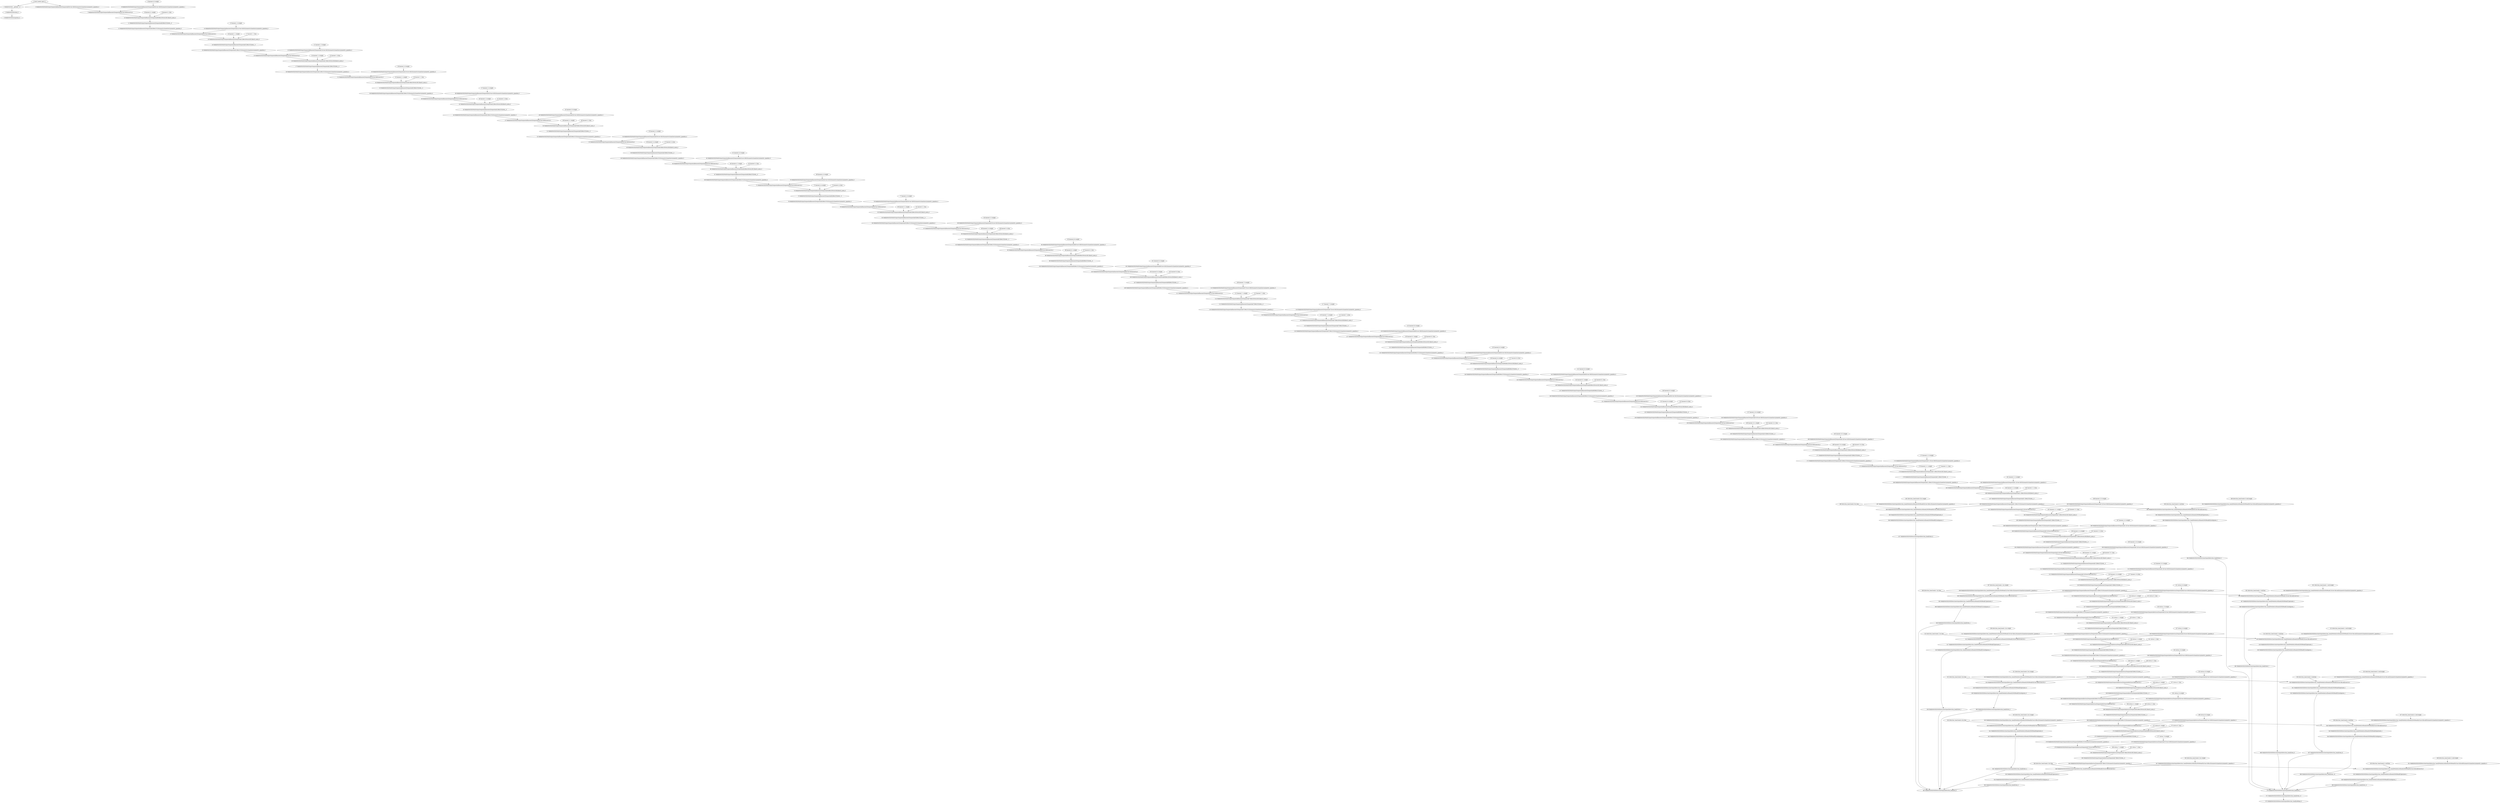 strict digraph  {
"0 /nncf_model_input_0" [id=0, type=nncf_model_input];
"1 MobileNetSSD/__getitem___0" [id=1, type=__getitem__];
"2 MobileNetSSD/clone_0" [id=2, type=clone];
"3 MobileNetSSD/unsqueeze_0" [id=3, type=unsqueeze];
"4 basenet.0.0.weight" [id=4, type=nncf_model_const];
"5 MobileNetSSD/MultiOutputSequential[basenet]/Sequential[0]/Conv2d[0]/SymmetricQuantizer/symmetric_quantize_0" [id=5, type=symmetric_quantize];
"6 MobileNetSSD/MultiOutputSequential[basenet]/Sequential[0]/Conv2d[0]/SymmetricQuantizer/symmetric_quantize_1" [id=6, type=symmetric_quantize];
"7 MobileNetSSD/MultiOutputSequential[basenet]/Sequential[0]/Conv2d[0]/conv2d_0" [id=7, type=conv2d];
"8 basenet.0.1.weight" [id=8, type=nncf_model_const];
"9 basenet.0.1.bias" [id=9, type=nncf_model_const];
"10 MobileNetSSD/MultiOutputSequential[basenet]/Sequential[0]/BatchNorm2d[1]/batch_norm_0" [id=10, type=batch_norm];
"11 MobileNetSSD/MultiOutputSequential[basenet]/Sequential[0]/ReLU[2]/relu__0" [id=11, type=relu_];
"12 MobileNetSSD/MultiOutputSequential[basenet]/Sequential[0]/ReLU[2]/SymmetricQuantizer/symmetric_quantize_0" [id=12, type=symmetric_quantize];
"13 basenet.1.0.weight" [id=13, type=nncf_model_const];
"14 MobileNetSSD/MultiOutputSequential[basenet]/Sequential[1]/Conv2d[0]/SymmetricQuantizer/symmetric_quantize_0" [id=14, type=symmetric_quantize];
"15 MobileNetSSD/MultiOutputSequential[basenet]/Sequential[1]/Conv2d[0]/conv2d_0" [id=15, type=conv2d];
"16 basenet.1.1.weight" [id=16, type=nncf_model_const];
"17 basenet.1.1.bias" [id=17, type=nncf_model_const];
"18 MobileNetSSD/MultiOutputSequential[basenet]/Sequential[1]/BatchNorm2d[1]/batch_norm_0" [id=18, type=batch_norm];
"19 MobileNetSSD/MultiOutputSequential[basenet]/Sequential[1]/ReLU[2]/relu__0" [id=19, type=relu_];
"20 MobileNetSSD/MultiOutputSequential[basenet]/Sequential[1]/ReLU[2]/SymmetricQuantizer/symmetric_quantize_0" [id=20, type=symmetric_quantize];
"21 basenet.1.3.weight" [id=21, type=nncf_model_const];
"22 MobileNetSSD/MultiOutputSequential[basenet]/Sequential[1]/Conv2d[3]/SymmetricQuantizer/symmetric_quantize_0" [id=22, type=symmetric_quantize];
"23 MobileNetSSD/MultiOutputSequential[basenet]/Sequential[1]/Conv2d[3]/conv2d_0" [id=23, type=conv2d];
"24 basenet.1.4.weight" [id=24, type=nncf_model_const];
"25 basenet.1.4.bias" [id=25, type=nncf_model_const];
"26 MobileNetSSD/MultiOutputSequential[basenet]/Sequential[1]/BatchNorm2d[4]/batch_norm_0" [id=26, type=batch_norm];
"27 MobileNetSSD/MultiOutputSequential[basenet]/Sequential[1]/ReLU[5]/relu__0" [id=27, type=relu_];
"28 MobileNetSSD/MultiOutputSequential[basenet]/Sequential[1]/ReLU[5]/SymmetricQuantizer/symmetric_quantize_0" [id=28, type=symmetric_quantize];
"29 basenet.2.0.weight" [id=29, type=nncf_model_const];
"30 MobileNetSSD/MultiOutputSequential[basenet]/Sequential[2]/Conv2d[0]/SymmetricQuantizer/symmetric_quantize_0" [id=30, type=symmetric_quantize];
"31 MobileNetSSD/MultiOutputSequential[basenet]/Sequential[2]/Conv2d[0]/conv2d_0" [id=31, type=conv2d];
"32 basenet.2.1.weight" [id=32, type=nncf_model_const];
"33 basenet.2.1.bias" [id=33, type=nncf_model_const];
"34 MobileNetSSD/MultiOutputSequential[basenet]/Sequential[2]/BatchNorm2d[1]/batch_norm_0" [id=34, type=batch_norm];
"35 MobileNetSSD/MultiOutputSequential[basenet]/Sequential[2]/ReLU[2]/relu__0" [id=35, type=relu_];
"36 MobileNetSSD/MultiOutputSequential[basenet]/Sequential[2]/ReLU[2]/SymmetricQuantizer/symmetric_quantize_0" [id=36, type=symmetric_quantize];
"37 basenet.2.3.weight" [id=37, type=nncf_model_const];
"38 MobileNetSSD/MultiOutputSequential[basenet]/Sequential[2]/Conv2d[3]/SymmetricQuantizer/symmetric_quantize_0" [id=38, type=symmetric_quantize];
"39 MobileNetSSD/MultiOutputSequential[basenet]/Sequential[2]/Conv2d[3]/conv2d_0" [id=39, type=conv2d];
"40 basenet.2.4.weight" [id=40, type=nncf_model_const];
"41 basenet.2.4.bias" [id=41, type=nncf_model_const];
"42 MobileNetSSD/MultiOutputSequential[basenet]/Sequential[2]/BatchNorm2d[4]/batch_norm_0" [id=42, type=batch_norm];
"43 MobileNetSSD/MultiOutputSequential[basenet]/Sequential[2]/ReLU[5]/relu__0" [id=43, type=relu_];
"44 MobileNetSSD/MultiOutputSequential[basenet]/Sequential[2]/ReLU[5]/SymmetricQuantizer/symmetric_quantize_0" [id=44, type=symmetric_quantize];
"45 basenet.3.0.weight" [id=45, type=nncf_model_const];
"46 MobileNetSSD/MultiOutputSequential[basenet]/Sequential[3]/Conv2d[0]/SymmetricQuantizer/symmetric_quantize_0" [id=46, type=symmetric_quantize];
"47 MobileNetSSD/MultiOutputSequential[basenet]/Sequential[3]/Conv2d[0]/conv2d_0" [id=47, type=conv2d];
"48 basenet.3.1.weight" [id=48, type=nncf_model_const];
"49 basenet.3.1.bias" [id=49, type=nncf_model_const];
"50 MobileNetSSD/MultiOutputSequential[basenet]/Sequential[3]/BatchNorm2d[1]/batch_norm_0" [id=50, type=batch_norm];
"51 MobileNetSSD/MultiOutputSequential[basenet]/Sequential[3]/ReLU[2]/relu__0" [id=51, type=relu_];
"52 MobileNetSSD/MultiOutputSequential[basenet]/Sequential[3]/ReLU[2]/SymmetricQuantizer/symmetric_quantize_0" [id=52, type=symmetric_quantize];
"53 basenet.3.3.weight" [id=53, type=nncf_model_const];
"54 MobileNetSSD/MultiOutputSequential[basenet]/Sequential[3]/Conv2d[3]/SymmetricQuantizer/symmetric_quantize_0" [id=54, type=symmetric_quantize];
"55 MobileNetSSD/MultiOutputSequential[basenet]/Sequential[3]/Conv2d[3]/conv2d_0" [id=55, type=conv2d];
"56 basenet.3.4.weight" [id=56, type=nncf_model_const];
"57 basenet.3.4.bias" [id=57, type=nncf_model_const];
"58 MobileNetSSD/MultiOutputSequential[basenet]/Sequential[3]/BatchNorm2d[4]/batch_norm_0" [id=58, type=batch_norm];
"59 MobileNetSSD/MultiOutputSequential[basenet]/Sequential[3]/ReLU[5]/relu__0" [id=59, type=relu_];
"60 MobileNetSSD/MultiOutputSequential[basenet]/Sequential[3]/ReLU[5]/SymmetricQuantizer/symmetric_quantize_0" [id=60, type=symmetric_quantize];
"61 basenet.4.0.weight" [id=61, type=nncf_model_const];
"62 MobileNetSSD/MultiOutputSequential[basenet]/Sequential[4]/Conv2d[0]/SymmetricQuantizer/symmetric_quantize_0" [id=62, type=symmetric_quantize];
"63 MobileNetSSD/MultiOutputSequential[basenet]/Sequential[4]/Conv2d[0]/conv2d_0" [id=63, type=conv2d];
"64 basenet.4.1.weight" [id=64, type=nncf_model_const];
"65 basenet.4.1.bias" [id=65, type=nncf_model_const];
"66 MobileNetSSD/MultiOutputSequential[basenet]/Sequential[4]/BatchNorm2d[1]/batch_norm_0" [id=66, type=batch_norm];
"67 MobileNetSSD/MultiOutputSequential[basenet]/Sequential[4]/ReLU[2]/relu__0" [id=67, type=relu_];
"68 MobileNetSSD/MultiOutputSequential[basenet]/Sequential[4]/ReLU[2]/SymmetricQuantizer/symmetric_quantize_0" [id=68, type=symmetric_quantize];
"69 basenet.4.3.weight" [id=69, type=nncf_model_const];
"70 MobileNetSSD/MultiOutputSequential[basenet]/Sequential[4]/Conv2d[3]/SymmetricQuantizer/symmetric_quantize_0" [id=70, type=symmetric_quantize];
"71 MobileNetSSD/MultiOutputSequential[basenet]/Sequential[4]/Conv2d[3]/conv2d_0" [id=71, type=conv2d];
"72 basenet.4.4.weight" [id=72, type=nncf_model_const];
"73 basenet.4.4.bias" [id=73, type=nncf_model_const];
"74 MobileNetSSD/MultiOutputSequential[basenet]/Sequential[4]/BatchNorm2d[4]/batch_norm_0" [id=74, type=batch_norm];
"75 MobileNetSSD/MultiOutputSequential[basenet]/Sequential[4]/ReLU[5]/relu__0" [id=75, type=relu_];
"76 MobileNetSSD/MultiOutputSequential[basenet]/Sequential[4]/ReLU[5]/SymmetricQuantizer/symmetric_quantize_0" [id=76, type=symmetric_quantize];
"77 basenet.5.0.weight" [id=77, type=nncf_model_const];
"78 MobileNetSSD/MultiOutputSequential[basenet]/Sequential[5]/Conv2d[0]/SymmetricQuantizer/symmetric_quantize_0" [id=78, type=symmetric_quantize];
"79 MobileNetSSD/MultiOutputSequential[basenet]/Sequential[5]/Conv2d[0]/conv2d_0" [id=79, type=conv2d];
"80 basenet.5.1.weight" [id=80, type=nncf_model_const];
"81 basenet.5.1.bias" [id=81, type=nncf_model_const];
"82 MobileNetSSD/MultiOutputSequential[basenet]/Sequential[5]/BatchNorm2d[1]/batch_norm_0" [id=82, type=batch_norm];
"83 MobileNetSSD/MultiOutputSequential[basenet]/Sequential[5]/ReLU[2]/relu__0" [id=83, type=relu_];
"84 MobileNetSSD/MultiOutputSequential[basenet]/Sequential[5]/ReLU[2]/SymmetricQuantizer/symmetric_quantize_0" [id=84, type=symmetric_quantize];
"85 basenet.5.3.weight" [id=85, type=nncf_model_const];
"86 MobileNetSSD/MultiOutputSequential[basenet]/Sequential[5]/Conv2d[3]/SymmetricQuantizer/symmetric_quantize_0" [id=86, type=symmetric_quantize];
"87 MobileNetSSD/MultiOutputSequential[basenet]/Sequential[5]/Conv2d[3]/conv2d_0" [id=87, type=conv2d];
"88 basenet.5.4.weight" [id=88, type=nncf_model_const];
"89 basenet.5.4.bias" [id=89, type=nncf_model_const];
"90 MobileNetSSD/MultiOutputSequential[basenet]/Sequential[5]/BatchNorm2d[4]/batch_norm_0" [id=90, type=batch_norm];
"91 MobileNetSSD/MultiOutputSequential[basenet]/Sequential[5]/ReLU[5]/relu__0" [id=91, type=relu_];
"92 MobileNetSSD/MultiOutputSequential[basenet]/Sequential[5]/ReLU[5]/SymmetricQuantizer/symmetric_quantize_0" [id=92, type=symmetric_quantize];
"93 basenet.6.0.weight" [id=93, type=nncf_model_const];
"94 MobileNetSSD/MultiOutputSequential[basenet]/Sequential[6]/Conv2d[0]/SymmetricQuantizer/symmetric_quantize_0" [id=94, type=symmetric_quantize];
"95 MobileNetSSD/MultiOutputSequential[basenet]/Sequential[6]/Conv2d[0]/conv2d_0" [id=95, type=conv2d];
"96 basenet.6.1.weight" [id=96, type=nncf_model_const];
"97 basenet.6.1.bias" [id=97, type=nncf_model_const];
"98 MobileNetSSD/MultiOutputSequential[basenet]/Sequential[6]/BatchNorm2d[1]/batch_norm_0" [id=98, type=batch_norm];
"99 MobileNetSSD/MultiOutputSequential[basenet]/Sequential[6]/ReLU[2]/relu__0" [id=99, type=relu_];
"100 MobileNetSSD/MultiOutputSequential[basenet]/Sequential[6]/ReLU[2]/SymmetricQuantizer/symmetric_quantize_0" [id=100, type=symmetric_quantize];
"101 basenet.6.3.weight" [id=101, type=nncf_model_const];
"102 MobileNetSSD/MultiOutputSequential[basenet]/Sequential[6]/Conv2d[3]/SymmetricQuantizer/symmetric_quantize_0" [id=102, type=symmetric_quantize];
"103 MobileNetSSD/MultiOutputSequential[basenet]/Sequential[6]/Conv2d[3]/conv2d_0" [id=103, type=conv2d];
"104 basenet.6.4.weight" [id=104, type=nncf_model_const];
"105 basenet.6.4.bias" [id=105, type=nncf_model_const];
"106 MobileNetSSD/MultiOutputSequential[basenet]/Sequential[6]/BatchNorm2d[4]/batch_norm_0" [id=106, type=batch_norm];
"107 MobileNetSSD/MultiOutputSequential[basenet]/Sequential[6]/ReLU[5]/relu__0" [id=107, type=relu_];
"108 MobileNetSSD/MultiOutputSequential[basenet]/Sequential[6]/ReLU[5]/SymmetricQuantizer/symmetric_quantize_0" [id=108, type=symmetric_quantize];
"109 basenet.7.0.weight" [id=109, type=nncf_model_const];
"110 MobileNetSSD/MultiOutputSequential[basenet]/Sequential[7]/Conv2d[0]/SymmetricQuantizer/symmetric_quantize_0" [id=110, type=symmetric_quantize];
"111 MobileNetSSD/MultiOutputSequential[basenet]/Sequential[7]/Conv2d[0]/conv2d_0" [id=111, type=conv2d];
"112 basenet.7.1.weight" [id=112, type=nncf_model_const];
"113 basenet.7.1.bias" [id=113, type=nncf_model_const];
"114 MobileNetSSD/MultiOutputSequential[basenet]/Sequential[7]/BatchNorm2d[1]/batch_norm_0" [id=114, type=batch_norm];
"115 MobileNetSSD/MultiOutputSequential[basenet]/Sequential[7]/ReLU[2]/relu__0" [id=115, type=relu_];
"116 MobileNetSSD/MultiOutputSequential[basenet]/Sequential[7]/ReLU[2]/SymmetricQuantizer/symmetric_quantize_0" [id=116, type=symmetric_quantize];
"117 basenet.7.3.weight" [id=117, type=nncf_model_const];
"118 MobileNetSSD/MultiOutputSequential[basenet]/Sequential[7]/Conv2d[3]/SymmetricQuantizer/symmetric_quantize_0" [id=118, type=symmetric_quantize];
"119 MobileNetSSD/MultiOutputSequential[basenet]/Sequential[7]/Conv2d[3]/conv2d_0" [id=119, type=conv2d];
"120 basenet.7.4.weight" [id=120, type=nncf_model_const];
"121 basenet.7.4.bias" [id=121, type=nncf_model_const];
"122 MobileNetSSD/MultiOutputSequential[basenet]/Sequential[7]/BatchNorm2d[4]/batch_norm_0" [id=122, type=batch_norm];
"123 MobileNetSSD/MultiOutputSequential[basenet]/Sequential[7]/ReLU[5]/relu__0" [id=123, type=relu_];
"124 MobileNetSSD/MultiOutputSequential[basenet]/Sequential[7]/ReLU[5]/SymmetricQuantizer/symmetric_quantize_0" [id=124, type=symmetric_quantize];
"125 basenet.8.0.weight" [id=125, type=nncf_model_const];
"126 MobileNetSSD/MultiOutputSequential[basenet]/Sequential[8]/Conv2d[0]/SymmetricQuantizer/symmetric_quantize_0" [id=126, type=symmetric_quantize];
"127 MobileNetSSD/MultiOutputSequential[basenet]/Sequential[8]/Conv2d[0]/conv2d_0" [id=127, type=conv2d];
"128 basenet.8.1.weight" [id=128, type=nncf_model_const];
"129 basenet.8.1.bias" [id=129, type=nncf_model_const];
"130 MobileNetSSD/MultiOutputSequential[basenet]/Sequential[8]/BatchNorm2d[1]/batch_norm_0" [id=130, type=batch_norm];
"131 MobileNetSSD/MultiOutputSequential[basenet]/Sequential[8]/ReLU[2]/relu__0" [id=131, type=relu_];
"132 MobileNetSSD/MultiOutputSequential[basenet]/Sequential[8]/ReLU[2]/SymmetricQuantizer/symmetric_quantize_0" [id=132, type=symmetric_quantize];
"133 basenet.8.3.weight" [id=133, type=nncf_model_const];
"134 MobileNetSSD/MultiOutputSequential[basenet]/Sequential[8]/Conv2d[3]/SymmetricQuantizer/symmetric_quantize_0" [id=134, type=symmetric_quantize];
"135 MobileNetSSD/MultiOutputSequential[basenet]/Sequential[8]/Conv2d[3]/conv2d_0" [id=135, type=conv2d];
"136 basenet.8.4.weight" [id=136, type=nncf_model_const];
"137 basenet.8.4.bias" [id=137, type=nncf_model_const];
"138 MobileNetSSD/MultiOutputSequential[basenet]/Sequential[8]/BatchNorm2d[4]/batch_norm_0" [id=138, type=batch_norm];
"139 MobileNetSSD/MultiOutputSequential[basenet]/Sequential[8]/ReLU[5]/relu__0" [id=139, type=relu_];
"140 MobileNetSSD/MultiOutputSequential[basenet]/Sequential[8]/ReLU[5]/SymmetricQuantizer/symmetric_quantize_0" [id=140, type=symmetric_quantize];
"141 basenet.9.0.weight" [id=141, type=nncf_model_const];
"142 MobileNetSSD/MultiOutputSequential[basenet]/Sequential[9]/Conv2d[0]/SymmetricQuantizer/symmetric_quantize_0" [id=142, type=symmetric_quantize];
"143 MobileNetSSD/MultiOutputSequential[basenet]/Sequential[9]/Conv2d[0]/conv2d_0" [id=143, type=conv2d];
"144 basenet.9.1.weight" [id=144, type=nncf_model_const];
"145 basenet.9.1.bias" [id=145, type=nncf_model_const];
"146 MobileNetSSD/MultiOutputSequential[basenet]/Sequential[9]/BatchNorm2d[1]/batch_norm_0" [id=146, type=batch_norm];
"147 MobileNetSSD/MultiOutputSequential[basenet]/Sequential[9]/ReLU[2]/relu__0" [id=147, type=relu_];
"148 MobileNetSSD/MultiOutputSequential[basenet]/Sequential[9]/ReLU[2]/SymmetricQuantizer/symmetric_quantize_0" [id=148, type=symmetric_quantize];
"149 basenet.9.3.weight" [id=149, type=nncf_model_const];
"150 MobileNetSSD/MultiOutputSequential[basenet]/Sequential[9]/Conv2d[3]/SymmetricQuantizer/symmetric_quantize_0" [id=150, type=symmetric_quantize];
"151 MobileNetSSD/MultiOutputSequential[basenet]/Sequential[9]/Conv2d[3]/conv2d_0" [id=151, type=conv2d];
"152 basenet.9.4.weight" [id=152, type=nncf_model_const];
"153 basenet.9.4.bias" [id=153, type=nncf_model_const];
"154 MobileNetSSD/MultiOutputSequential[basenet]/Sequential[9]/BatchNorm2d[4]/batch_norm_0" [id=154, type=batch_norm];
"155 MobileNetSSD/MultiOutputSequential[basenet]/Sequential[9]/ReLU[5]/relu__0" [id=155, type=relu_];
"156 MobileNetSSD/MultiOutputSequential[basenet]/Sequential[9]/ReLU[5]/SymmetricQuantizer/symmetric_quantize_0" [id=156, type=symmetric_quantize];
"157 basenet.10.0.weight" [id=157, type=nncf_model_const];
"158 MobileNetSSD/MultiOutputSequential[basenet]/Sequential[10]/Conv2d[0]/SymmetricQuantizer/symmetric_quantize_0" [id=158, type=symmetric_quantize];
"159 MobileNetSSD/MultiOutputSequential[basenet]/Sequential[10]/Conv2d[0]/conv2d_0" [id=159, type=conv2d];
"160 basenet.10.1.weight" [id=160, type=nncf_model_const];
"161 basenet.10.1.bias" [id=161, type=nncf_model_const];
"162 MobileNetSSD/MultiOutputSequential[basenet]/Sequential[10]/BatchNorm2d[1]/batch_norm_0" [id=162, type=batch_norm];
"163 MobileNetSSD/MultiOutputSequential[basenet]/Sequential[10]/ReLU[2]/relu__0" [id=163, type=relu_];
"164 MobileNetSSD/MultiOutputSequential[basenet]/Sequential[10]/ReLU[2]/SymmetricQuantizer/symmetric_quantize_0" [id=164, type=symmetric_quantize];
"165 basenet.10.3.weight" [id=165, type=nncf_model_const];
"166 MobileNetSSD/MultiOutputSequential[basenet]/Sequential[10]/Conv2d[3]/SymmetricQuantizer/symmetric_quantize_0" [id=166, type=symmetric_quantize];
"167 MobileNetSSD/MultiOutputSequential[basenet]/Sequential[10]/Conv2d[3]/conv2d_0" [id=167, type=conv2d];
"168 basenet.10.4.weight" [id=168, type=nncf_model_const];
"169 basenet.10.4.bias" [id=169, type=nncf_model_const];
"170 MobileNetSSD/MultiOutputSequential[basenet]/Sequential[10]/BatchNorm2d[4]/batch_norm_0" [id=170, type=batch_norm];
"171 MobileNetSSD/MultiOutputSequential[basenet]/Sequential[10]/ReLU[5]/relu__0" [id=171, type=relu_];
"172 MobileNetSSD/MultiOutputSequential[basenet]/Sequential[10]/ReLU[5]/SymmetricQuantizer/symmetric_quantize_0" [id=172, type=symmetric_quantize];
"173 basenet.11.0.weight" [id=173, type=nncf_model_const];
"174 MobileNetSSD/MultiOutputSequential[basenet]/Sequential[11]/Conv2d[0]/SymmetricQuantizer/symmetric_quantize_0" [id=174, type=symmetric_quantize];
"175 MobileNetSSD/MultiOutputSequential[basenet]/Sequential[11]/Conv2d[0]/conv2d_0" [id=175, type=conv2d];
"176 basenet.11.1.weight" [id=176, type=nncf_model_const];
"177 basenet.11.1.bias" [id=177, type=nncf_model_const];
"178 MobileNetSSD/MultiOutputSequential[basenet]/Sequential[11]/BatchNorm2d[1]/batch_norm_0" [id=178, type=batch_norm];
"179 MobileNetSSD/MultiOutputSequential[basenet]/Sequential[11]/ReLU[2]/relu__0" [id=179, type=relu_];
"180 MobileNetSSD/MultiOutputSequential[basenet]/Sequential[11]/ReLU[2]/SymmetricQuantizer/symmetric_quantize_0" [id=180, type=symmetric_quantize];
"181 basenet.11.3.weight" [id=181, type=nncf_model_const];
"182 MobileNetSSD/MultiOutputSequential[basenet]/Sequential[11]/Conv2d[3]/SymmetricQuantizer/symmetric_quantize_0" [id=182, type=symmetric_quantize];
"183 MobileNetSSD/MultiOutputSequential[basenet]/Sequential[11]/Conv2d[3]/conv2d_0" [id=183, type=conv2d];
"184 basenet.11.4.weight" [id=184, type=nncf_model_const];
"185 basenet.11.4.bias" [id=185, type=nncf_model_const];
"186 MobileNetSSD/MultiOutputSequential[basenet]/Sequential[11]/BatchNorm2d[4]/batch_norm_0" [id=186, type=batch_norm];
"187 MobileNetSSD/MultiOutputSequential[basenet]/Sequential[11]/ReLU[5]/relu__0" [id=187, type=relu_];
"188 MobileNetSSD/MultiOutputSequential[basenet]/Sequential[11]/ReLU[5]/SymmetricQuantizer/symmetric_quantize_0" [id=188, type=symmetric_quantize];
"189 basenet.12.0.weight" [id=189, type=nncf_model_const];
"190 MobileNetSSD/MultiOutputSequential[basenet]/Sequential[12]/Conv2d[0]/SymmetricQuantizer/symmetric_quantize_0" [id=190, type=symmetric_quantize];
"191 MobileNetSSD/MultiOutputSequential[basenet]/Sequential[12]/Conv2d[0]/conv2d_0" [id=191, type=conv2d];
"192 basenet.12.1.weight" [id=192, type=nncf_model_const];
"193 basenet.12.1.bias" [id=193, type=nncf_model_const];
"194 MobileNetSSD/MultiOutputSequential[basenet]/Sequential[12]/BatchNorm2d[1]/batch_norm_0" [id=194, type=batch_norm];
"195 MobileNetSSD/MultiOutputSequential[basenet]/Sequential[12]/ReLU[2]/relu__0" [id=195, type=relu_];
"196 MobileNetSSD/MultiOutputSequential[basenet]/Sequential[12]/ReLU[2]/SymmetricQuantizer/symmetric_quantize_0" [id=196, type=symmetric_quantize];
"197 basenet.12.3.weight" [id=197, type=nncf_model_const];
"198 MobileNetSSD/MultiOutputSequential[basenet]/Sequential[12]/Conv2d[3]/SymmetricQuantizer/symmetric_quantize_0" [id=198, type=symmetric_quantize];
"199 MobileNetSSD/MultiOutputSequential[basenet]/Sequential[12]/Conv2d[3]/conv2d_0" [id=199, type=conv2d];
"200 basenet.12.4.weight" [id=200, type=nncf_model_const];
"201 basenet.12.4.bias" [id=201, type=nncf_model_const];
"202 MobileNetSSD/MultiOutputSequential[basenet]/Sequential[12]/BatchNorm2d[4]/batch_norm_0" [id=202, type=batch_norm];
"203 MobileNetSSD/MultiOutputSequential[basenet]/Sequential[12]/ReLU[5]/relu__0" [id=203, type=relu_];
"204 MobileNetSSD/MultiOutputSequential[basenet]/Sequential[12]/ReLU[5]/SymmetricQuantizer/symmetric_quantize_0" [id=204, type=symmetric_quantize];
"205 basenet.13.0.weight" [id=205, type=nncf_model_const];
"206 MobileNetSSD/MultiOutputSequential[basenet]/Sequential[13]/Conv2d[0]/SymmetricQuantizer/symmetric_quantize_0" [id=206, type=symmetric_quantize];
"207 MobileNetSSD/MultiOutputSequential[basenet]/Sequential[13]/Conv2d[0]/conv2d_0" [id=207, type=conv2d];
"208 basenet.13.1.weight" [id=208, type=nncf_model_const];
"209 basenet.13.1.bias" [id=209, type=nncf_model_const];
"210 MobileNetSSD/MultiOutputSequential[basenet]/Sequential[13]/BatchNorm2d[1]/batch_norm_0" [id=210, type=batch_norm];
"211 MobileNetSSD/MultiOutputSequential[basenet]/Sequential[13]/ReLU[2]/relu__0" [id=211, type=relu_];
"212 MobileNetSSD/MultiOutputSequential[basenet]/Sequential[13]/ReLU[2]/SymmetricQuantizer/symmetric_quantize_0" [id=212, type=symmetric_quantize];
"213 basenet.13.3.weight" [id=213, type=nncf_model_const];
"214 MobileNetSSD/MultiOutputSequential[basenet]/Sequential[13]/Conv2d[3]/SymmetricQuantizer/symmetric_quantize_0" [id=214, type=symmetric_quantize];
"215 MobileNetSSD/MultiOutputSequential[basenet]/Sequential[13]/Conv2d[3]/conv2d_0" [id=215, type=conv2d];
"216 basenet.13.4.weight" [id=216, type=nncf_model_const];
"217 basenet.13.4.bias" [id=217, type=nncf_model_const];
"218 MobileNetSSD/MultiOutputSequential[basenet]/Sequential[13]/BatchNorm2d[4]/batch_norm_0" [id=218, type=batch_norm];
"219 MobileNetSSD/MultiOutputSequential[basenet]/Sequential[13]/ReLU[5]/relu__0" [id=219, type=relu_];
"220 MobileNetSSD/MultiOutputSequential[basenet]/Sequential[13]/ReLU[5]/SymmetricQuantizer/symmetric_quantize_0" [id=220, type=symmetric_quantize];
"221 extras.0.0.weight" [id=221, type=nncf_model_const];
"222 MobileNetSSD/MultiOutputSequential[extras]/Sequential[0]/Conv2d[0]/SymmetricQuantizer/symmetric_quantize_0" [id=222, type=symmetric_quantize];
"223 MobileNetSSD/MultiOutputSequential[extras]/Sequential[0]/Conv2d[0]/conv2d_0" [id=223, type=conv2d];
"224 extras.0.1.weight" [id=224, type=nncf_model_const];
"225 extras.0.1.bias" [id=225, type=nncf_model_const];
"226 MobileNetSSD/MultiOutputSequential[extras]/Sequential[0]/BatchNorm2d[1]/batch_norm_0" [id=226, type=batch_norm];
"227 MobileNetSSD/MultiOutputSequential[extras]/Sequential[0]/ReLU[2]/relu__0" [id=227, type=relu_];
"228 MobileNetSSD/MultiOutputSequential[extras]/Sequential[0]/ReLU[2]/SymmetricQuantizer/symmetric_quantize_0" [id=228, type=symmetric_quantize];
"229 extras.1.0.weight" [id=229, type=nncf_model_const];
"230 MobileNetSSD/MultiOutputSequential[extras]/Sequential[1]/Conv2d[0]/SymmetricQuantizer/symmetric_quantize_0" [id=230, type=symmetric_quantize];
"231 MobileNetSSD/MultiOutputSequential[extras]/Sequential[1]/Conv2d[0]/conv2d_0" [id=231, type=conv2d];
"232 extras.1.1.weight" [id=232, type=nncf_model_const];
"233 extras.1.1.bias" [id=233, type=nncf_model_const];
"234 MobileNetSSD/MultiOutputSequential[extras]/Sequential[1]/BatchNorm2d[1]/batch_norm_0" [id=234, type=batch_norm];
"235 MobileNetSSD/MultiOutputSequential[extras]/Sequential[1]/ReLU[2]/relu__0" [id=235, type=relu_];
"236 MobileNetSSD/MultiOutputSequential[extras]/Sequential[1]/ReLU[2]/SymmetricQuantizer/symmetric_quantize_0" [id=236, type=symmetric_quantize];
"237 extras.2.0.weight" [id=237, type=nncf_model_const];
"238 MobileNetSSD/MultiOutputSequential[extras]/Sequential[2]/Conv2d[0]/SymmetricQuantizer/symmetric_quantize_0" [id=238, type=symmetric_quantize];
"239 MobileNetSSD/MultiOutputSequential[extras]/Sequential[2]/Conv2d[0]/conv2d_0" [id=239, type=conv2d];
"240 extras.2.1.weight" [id=240, type=nncf_model_const];
"241 extras.2.1.bias" [id=241, type=nncf_model_const];
"242 MobileNetSSD/MultiOutputSequential[extras]/Sequential[2]/BatchNorm2d[1]/batch_norm_0" [id=242, type=batch_norm];
"243 MobileNetSSD/MultiOutputSequential[extras]/Sequential[2]/ReLU[2]/relu__0" [id=243, type=relu_];
"244 MobileNetSSD/MultiOutputSequential[extras]/Sequential[2]/ReLU[2]/SymmetricQuantizer/symmetric_quantize_0" [id=244, type=symmetric_quantize];
"245 extras.3.0.weight" [id=245, type=nncf_model_const];
"246 MobileNetSSD/MultiOutputSequential[extras]/Sequential[3]/Conv2d[0]/SymmetricQuantizer/symmetric_quantize_0" [id=246, type=symmetric_quantize];
"247 MobileNetSSD/MultiOutputSequential[extras]/Sequential[3]/Conv2d[0]/conv2d_0" [id=247, type=conv2d];
"248 extras.3.1.weight" [id=248, type=nncf_model_const];
"249 extras.3.1.bias" [id=249, type=nncf_model_const];
"250 MobileNetSSD/MultiOutputSequential[extras]/Sequential[3]/BatchNorm2d[1]/batch_norm_0" [id=250, type=batch_norm];
"251 MobileNetSSD/MultiOutputSequential[extras]/Sequential[3]/ReLU[2]/relu__0" [id=251, type=relu_];
"252 MobileNetSSD/MultiOutputSequential[extras]/Sequential[3]/ReLU[2]/SymmetricQuantizer/symmetric_quantize_0" [id=252, type=symmetric_quantize];
"253 extras.4.0.weight" [id=253, type=nncf_model_const];
"254 MobileNetSSD/MultiOutputSequential[extras]/Sequential[4]/Conv2d[0]/SymmetricQuantizer/symmetric_quantize_0" [id=254, type=symmetric_quantize];
"255 MobileNetSSD/MultiOutputSequential[extras]/Sequential[4]/Conv2d[0]/conv2d_0" [id=255, type=conv2d];
"256 extras.4.1.weight" [id=256, type=nncf_model_const];
"257 extras.4.1.bias" [id=257, type=nncf_model_const];
"258 MobileNetSSD/MultiOutputSequential[extras]/Sequential[4]/BatchNorm2d[1]/batch_norm_0" [id=258, type=batch_norm];
"259 MobileNetSSD/MultiOutputSequential[extras]/Sequential[4]/ReLU[2]/relu__0" [id=259, type=relu_];
"260 MobileNetSSD/MultiOutputSequential[extras]/Sequential[4]/ReLU[2]/SymmetricQuantizer/symmetric_quantize_0" [id=260, type=symmetric_quantize];
"261 extras.5.0.weight" [id=261, type=nncf_model_const];
"262 MobileNetSSD/MultiOutputSequential[extras]/Sequential[5]/Conv2d[0]/SymmetricQuantizer/symmetric_quantize_0" [id=262, type=symmetric_quantize];
"263 MobileNetSSD/MultiOutputSequential[extras]/Sequential[5]/Conv2d[0]/conv2d_0" [id=263, type=conv2d];
"264 extras.5.1.weight" [id=264, type=nncf_model_const];
"265 extras.5.1.bias" [id=265, type=nncf_model_const];
"266 MobileNetSSD/MultiOutputSequential[extras]/Sequential[5]/BatchNorm2d[1]/batch_norm_0" [id=266, type=batch_norm];
"267 MobileNetSSD/MultiOutputSequential[extras]/Sequential[5]/ReLU[2]/relu__0" [id=267, type=relu_];
"268 MobileNetSSD/MultiOutputSequential[extras]/Sequential[5]/ReLU[2]/SymmetricQuantizer/symmetric_quantize_0" [id=268, type=symmetric_quantize];
"269 extras.6.0.weight" [id=269, type=nncf_model_const];
"270 MobileNetSSD/MultiOutputSequential[extras]/Sequential[6]/Conv2d[0]/SymmetricQuantizer/symmetric_quantize_0" [id=270, type=symmetric_quantize];
"271 MobileNetSSD/MultiOutputSequential[extras]/Sequential[6]/Conv2d[0]/conv2d_0" [id=271, type=conv2d];
"272 extras.6.1.weight" [id=272, type=nncf_model_const];
"273 extras.6.1.bias" [id=273, type=nncf_model_const];
"274 MobileNetSSD/MultiOutputSequential[extras]/Sequential[6]/BatchNorm2d[1]/batch_norm_0" [id=274, type=batch_norm];
"275 MobileNetSSD/MultiOutputSequential[extras]/Sequential[6]/ReLU[2]/relu__0" [id=275, type=relu_];
"276 MobileNetSSD/MultiOutputSequential[extras]/Sequential[6]/ReLU[2]/SymmetricQuantizer/symmetric_quantize_0" [id=276, type=symmetric_quantize];
"277 extras.7.0.weight" [id=277, type=nncf_model_const];
"278 MobileNetSSD/MultiOutputSequential[extras]/Sequential[7]/Conv2d[0]/SymmetricQuantizer/symmetric_quantize_0" [id=278, type=symmetric_quantize];
"279 MobileNetSSD/MultiOutputSequential[extras]/Sequential[7]/Conv2d[0]/conv2d_0" [id=279, type=conv2d];
"280 extras.7.1.weight" [id=280, type=nncf_model_const];
"281 extras.7.1.bias" [id=281, type=nncf_model_const];
"282 MobileNetSSD/MultiOutputSequential[extras]/Sequential[7]/BatchNorm2d[1]/batch_norm_0" [id=282, type=batch_norm];
"283 MobileNetSSD/MultiOutputSequential[extras]/Sequential[7]/ReLU[2]/relu__0" [id=283, type=relu_];
"284 MobileNetSSD/MultiOutputSequential[extras]/Sequential[7]/ReLU[2]/SymmetricQuantizer/symmetric_quantize_0" [id=284, type=symmetric_quantize];
"285 detection_head.heads.0.loc.weight" [id=285, type=nncf_model_const];
"286 detection_head.heads.0.loc.bias" [id=286, type=nncf_model_const];
"287 MobileNetSSD/SSDDetectionOutput[detection_head]/ModuleList[heads]/SSDHead[0]/Conv2d[loc]/SymmetricQuantizer/symmetric_quantize_0" [id=287, type=symmetric_quantize];
"288 MobileNetSSD/SSDDetectionOutput[detection_head]/ModuleList[heads]/SSDHead[0]/Conv2d[loc]/conv2d_0" [id=288, type=conv2d];
"289 detection_head.heads.0.conf.weight" [id=289, type=nncf_model_const];
"290 detection_head.heads.0.conf.bias" [id=290, type=nncf_model_const];
"291 MobileNetSSD/SSDDetectionOutput[detection_head]/ModuleList[heads]/SSDHead[0]/Conv2d[conf]/SymmetricQuantizer/symmetric_quantize_0" [id=291, type=symmetric_quantize];
"292 MobileNetSSD/SSDDetectionOutput[detection_head]/ModuleList[heads]/SSDHead[0]/Conv2d[conf]/conv2d_0" [id=292, type=conv2d];
"293 MobileNetSSD/SSDDetectionOutput[detection_head]/ModuleList[heads]/SSDHead[0]/permute_0" [id=293, type=permute];
"294 MobileNetSSD/SSDDetectionOutput[detection_head]/ModuleList[heads]/SSDHead[0]/contiguous_0" [id=294, type=contiguous];
"295 MobileNetSSD/SSDDetectionOutput[detection_head]/ModuleList[heads]/SSDHead[0]/permute_1" [id=295, type=permute];
"296 MobileNetSSD/SSDDetectionOutput[detection_head]/ModuleList[heads]/SSDHead[0]/contiguous_1" [id=296, type=contiguous];
"297 detection_head.heads.1.loc.weight" [id=297, type=nncf_model_const];
"298 detection_head.heads.1.loc.bias" [id=298, type=nncf_model_const];
"299 MobileNetSSD/SSDDetectionOutput[detection_head]/ModuleList[heads]/SSDHead[1]/Conv2d[loc]/SymmetricQuantizer/symmetric_quantize_0" [id=299, type=symmetric_quantize];
"300 MobileNetSSD/SSDDetectionOutput[detection_head]/ModuleList[heads]/SSDHead[1]/Conv2d[loc]/conv2d_0" [id=300, type=conv2d];
"301 detection_head.heads.1.conf.weight" [id=301, type=nncf_model_const];
"302 detection_head.heads.1.conf.bias" [id=302, type=nncf_model_const];
"303 MobileNetSSD/SSDDetectionOutput[detection_head]/ModuleList[heads]/SSDHead[1]/Conv2d[conf]/SymmetricQuantizer/symmetric_quantize_0" [id=303, type=symmetric_quantize];
"304 MobileNetSSD/SSDDetectionOutput[detection_head]/ModuleList[heads]/SSDHead[1]/Conv2d[conf]/conv2d_0" [id=304, type=conv2d];
"305 MobileNetSSD/SSDDetectionOutput[detection_head]/ModuleList[heads]/SSDHead[1]/permute_0" [id=305, type=permute];
"306 MobileNetSSD/SSDDetectionOutput[detection_head]/ModuleList[heads]/SSDHead[1]/contiguous_0" [id=306, type=contiguous];
"307 MobileNetSSD/SSDDetectionOutput[detection_head]/ModuleList[heads]/SSDHead[1]/permute_1" [id=307, type=permute];
"308 MobileNetSSD/SSDDetectionOutput[detection_head]/ModuleList[heads]/SSDHead[1]/contiguous_1" [id=308, type=contiguous];
"309 detection_head.heads.2.loc.weight" [id=309, type=nncf_model_const];
"310 detection_head.heads.2.loc.bias" [id=310, type=nncf_model_const];
"311 MobileNetSSD/SSDDetectionOutput[detection_head]/ModuleList[heads]/SSDHead[2]/Conv2d[loc]/SymmetricQuantizer/symmetric_quantize_0" [id=311, type=symmetric_quantize];
"312 MobileNetSSD/SSDDetectionOutput[detection_head]/ModuleList[heads]/SSDHead[2]/Conv2d[loc]/conv2d_0" [id=312, type=conv2d];
"313 detection_head.heads.2.conf.weight" [id=313, type=nncf_model_const];
"314 detection_head.heads.2.conf.bias" [id=314, type=nncf_model_const];
"315 MobileNetSSD/SSDDetectionOutput[detection_head]/ModuleList[heads]/SSDHead[2]/Conv2d[conf]/SymmetricQuantizer/symmetric_quantize_0" [id=315, type=symmetric_quantize];
"316 MobileNetSSD/SSDDetectionOutput[detection_head]/ModuleList[heads]/SSDHead[2]/Conv2d[conf]/conv2d_0" [id=316, type=conv2d];
"317 MobileNetSSD/SSDDetectionOutput[detection_head]/ModuleList[heads]/SSDHead[2]/permute_0" [id=317, type=permute];
"318 MobileNetSSD/SSDDetectionOutput[detection_head]/ModuleList[heads]/SSDHead[2]/contiguous_0" [id=318, type=contiguous];
"319 MobileNetSSD/SSDDetectionOutput[detection_head]/ModuleList[heads]/SSDHead[2]/permute_1" [id=319, type=permute];
"320 MobileNetSSD/SSDDetectionOutput[detection_head]/ModuleList[heads]/SSDHead[2]/contiguous_1" [id=320, type=contiguous];
"321 detection_head.heads.3.loc.weight" [id=321, type=nncf_model_const];
"322 detection_head.heads.3.loc.bias" [id=322, type=nncf_model_const];
"323 MobileNetSSD/SSDDetectionOutput[detection_head]/ModuleList[heads]/SSDHead[3]/Conv2d[loc]/SymmetricQuantizer/symmetric_quantize_0" [id=323, type=symmetric_quantize];
"324 MobileNetSSD/SSDDetectionOutput[detection_head]/ModuleList[heads]/SSDHead[3]/Conv2d[loc]/conv2d_0" [id=324, type=conv2d];
"325 detection_head.heads.3.conf.weight" [id=325, type=nncf_model_const];
"326 detection_head.heads.3.conf.bias" [id=326, type=nncf_model_const];
"327 MobileNetSSD/SSDDetectionOutput[detection_head]/ModuleList[heads]/SSDHead[3]/Conv2d[conf]/SymmetricQuantizer/symmetric_quantize_0" [id=327, type=symmetric_quantize];
"328 MobileNetSSD/SSDDetectionOutput[detection_head]/ModuleList[heads]/SSDHead[3]/Conv2d[conf]/conv2d_0" [id=328, type=conv2d];
"329 MobileNetSSD/SSDDetectionOutput[detection_head]/ModuleList[heads]/SSDHead[3]/permute_0" [id=329, type=permute];
"330 MobileNetSSD/SSDDetectionOutput[detection_head]/ModuleList[heads]/SSDHead[3]/contiguous_0" [id=330, type=contiguous];
"331 MobileNetSSD/SSDDetectionOutput[detection_head]/ModuleList[heads]/SSDHead[3]/permute_1" [id=331, type=permute];
"332 MobileNetSSD/SSDDetectionOutput[detection_head]/ModuleList[heads]/SSDHead[3]/contiguous_1" [id=332, type=contiguous];
"333 detection_head.heads.4.loc.weight" [id=333, type=nncf_model_const];
"334 detection_head.heads.4.loc.bias" [id=334, type=nncf_model_const];
"335 MobileNetSSD/SSDDetectionOutput[detection_head]/ModuleList[heads]/SSDHead[4]/Conv2d[loc]/SymmetricQuantizer/symmetric_quantize_0" [id=335, type=symmetric_quantize];
"336 MobileNetSSD/SSDDetectionOutput[detection_head]/ModuleList[heads]/SSDHead[4]/Conv2d[loc]/conv2d_0" [id=336, type=conv2d];
"337 detection_head.heads.4.conf.weight" [id=337, type=nncf_model_const];
"338 detection_head.heads.4.conf.bias" [id=338, type=nncf_model_const];
"339 MobileNetSSD/SSDDetectionOutput[detection_head]/ModuleList[heads]/SSDHead[4]/Conv2d[conf]/SymmetricQuantizer/symmetric_quantize_0" [id=339, type=symmetric_quantize];
"340 MobileNetSSD/SSDDetectionOutput[detection_head]/ModuleList[heads]/SSDHead[4]/Conv2d[conf]/conv2d_0" [id=340, type=conv2d];
"341 MobileNetSSD/SSDDetectionOutput[detection_head]/ModuleList[heads]/SSDHead[4]/permute_0" [id=341, type=permute];
"342 MobileNetSSD/SSDDetectionOutput[detection_head]/ModuleList[heads]/SSDHead[4]/contiguous_0" [id=342, type=contiguous];
"343 MobileNetSSD/SSDDetectionOutput[detection_head]/ModuleList[heads]/SSDHead[4]/permute_1" [id=343, type=permute];
"344 MobileNetSSD/SSDDetectionOutput[detection_head]/ModuleList[heads]/SSDHead[4]/contiguous_1" [id=344, type=contiguous];
"345 detection_head.heads.5.loc.weight" [id=345, type=nncf_model_const];
"346 detection_head.heads.5.loc.bias" [id=346, type=nncf_model_const];
"347 MobileNetSSD/SSDDetectionOutput[detection_head]/ModuleList[heads]/SSDHead[5]/Conv2d[loc]/SymmetricQuantizer/symmetric_quantize_0" [id=347, type=symmetric_quantize];
"348 MobileNetSSD/SSDDetectionOutput[detection_head]/ModuleList[heads]/SSDHead[5]/Conv2d[loc]/conv2d_0" [id=348, type=conv2d];
"349 detection_head.heads.5.conf.weight" [id=349, type=nncf_model_const];
"350 detection_head.heads.5.conf.bias" [id=350, type=nncf_model_const];
"351 MobileNetSSD/SSDDetectionOutput[detection_head]/ModuleList[heads]/SSDHead[5]/Conv2d[conf]/SymmetricQuantizer/symmetric_quantize_0" [id=351, type=symmetric_quantize];
"352 MobileNetSSD/SSDDetectionOutput[detection_head]/ModuleList[heads]/SSDHead[5]/Conv2d[conf]/conv2d_0" [id=352, type=conv2d];
"353 MobileNetSSD/SSDDetectionOutput[detection_head]/ModuleList[heads]/SSDHead[5]/permute_0" [id=353, type=permute];
"354 MobileNetSSD/SSDDetectionOutput[detection_head]/ModuleList[heads]/SSDHead[5]/contiguous_0" [id=354, type=contiguous];
"355 MobileNetSSD/SSDDetectionOutput[detection_head]/ModuleList[heads]/SSDHead[5]/permute_1" [id=355, type=permute];
"356 MobileNetSSD/SSDDetectionOutput[detection_head]/ModuleList[heads]/SSDHead[5]/contiguous_1" [id=356, type=contiguous];
"357 MobileNetSSD/SSDDetectionOutput[detection_head]/view_0" [id=357, type=view];
"358 MobileNetSSD/SSDDetectionOutput[detection_head]/view_1" [id=358, type=view];
"359 MobileNetSSD/SSDDetectionOutput[detection_head]/view_2" [id=359, type=view];
"360 MobileNetSSD/SSDDetectionOutput[detection_head]/view_3" [id=360, type=view];
"361 MobileNetSSD/SSDDetectionOutput[detection_head]/view_4" [id=361, type=view];
"362 MobileNetSSD/SSDDetectionOutput[detection_head]/view_5" [id=362, type=view];
"363 MobileNetSSD/SSDDetectionOutput[detection_head]/cat_0" [id=363, type=cat];
"364 MobileNetSSD/SSDDetectionOutput[detection_head]/view_6" [id=364, type=view];
"365 MobileNetSSD/SSDDetectionOutput[detection_head]/view_7" [id=365, type=view];
"366 MobileNetSSD/SSDDetectionOutput[detection_head]/view_8" [id=366, type=view];
"367 MobileNetSSD/SSDDetectionOutput[detection_head]/view_9" [id=367, type=view];
"368 MobileNetSSD/SSDDetectionOutput[detection_head]/view_10" [id=368, type=view];
"369 MobileNetSSD/SSDDetectionOutput[detection_head]/view_11" [id=369, type=view];
"370 MobileNetSSD/SSDDetectionOutput[detection_head]/cat_1" [id=370, type=cat];
"371 MobileNetSSD/SSDDetectionOutput[detection_head]/view_12" [id=371, type=view];
"372 MobileNetSSD/SSDDetectionOutput[detection_head]/softmax_0" [id=372, type=softmax];
"0 /nncf_model_input_0" -> "1 MobileNetSSD/__getitem___0";
"0 /nncf_model_input_0" -> "5 MobileNetSSD/MultiOutputSequential[basenet]/Sequential[0]/Conv2d[0]/SymmetricQuantizer/symmetric_quantize_0";
"1 MobileNetSSD/__getitem___0" -> "2 MobileNetSSD/clone_0";
"2 MobileNetSSD/clone_0" -> "3 MobileNetSSD/unsqueeze_0";
"4 basenet.0.0.weight" -> "6 MobileNetSSD/MultiOutputSequential[basenet]/Sequential[0]/Conv2d[0]/SymmetricQuantizer/symmetric_quantize_1";
"5 MobileNetSSD/MultiOutputSequential[basenet]/Sequential[0]/Conv2d[0]/SymmetricQuantizer/symmetric_quantize_0" -> "7 MobileNetSSD/MultiOutputSequential[basenet]/Sequential[0]/Conv2d[0]/conv2d_0";
"6 MobileNetSSD/MultiOutputSequential[basenet]/Sequential[0]/Conv2d[0]/SymmetricQuantizer/symmetric_quantize_1" -> "7 MobileNetSSD/MultiOutputSequential[basenet]/Sequential[0]/Conv2d[0]/conv2d_0";
"7 MobileNetSSD/MultiOutputSequential[basenet]/Sequential[0]/Conv2d[0]/conv2d_0" -> "10 MobileNetSSD/MultiOutputSequential[basenet]/Sequential[0]/BatchNorm2d[1]/batch_norm_0";
"8 basenet.0.1.weight" -> "10 MobileNetSSD/MultiOutputSequential[basenet]/Sequential[0]/BatchNorm2d[1]/batch_norm_0";
"9 basenet.0.1.bias" -> "10 MobileNetSSD/MultiOutputSequential[basenet]/Sequential[0]/BatchNorm2d[1]/batch_norm_0";
"10 MobileNetSSD/MultiOutputSequential[basenet]/Sequential[0]/BatchNorm2d[1]/batch_norm_0" -> "11 MobileNetSSD/MultiOutputSequential[basenet]/Sequential[0]/ReLU[2]/relu__0";
"11 MobileNetSSD/MultiOutputSequential[basenet]/Sequential[0]/ReLU[2]/relu__0" -> "12 MobileNetSSD/MultiOutputSequential[basenet]/Sequential[0]/ReLU[2]/SymmetricQuantizer/symmetric_quantize_0";
"12 MobileNetSSD/MultiOutputSequential[basenet]/Sequential[0]/ReLU[2]/SymmetricQuantizer/symmetric_quantize_0" -> "15 MobileNetSSD/MultiOutputSequential[basenet]/Sequential[1]/Conv2d[0]/conv2d_0";
"13 basenet.1.0.weight" -> "14 MobileNetSSD/MultiOutputSequential[basenet]/Sequential[1]/Conv2d[0]/SymmetricQuantizer/symmetric_quantize_0";
"14 MobileNetSSD/MultiOutputSequential[basenet]/Sequential[1]/Conv2d[0]/SymmetricQuantizer/symmetric_quantize_0" -> "15 MobileNetSSD/MultiOutputSequential[basenet]/Sequential[1]/Conv2d[0]/conv2d_0";
"15 MobileNetSSD/MultiOutputSequential[basenet]/Sequential[1]/Conv2d[0]/conv2d_0" -> "18 MobileNetSSD/MultiOutputSequential[basenet]/Sequential[1]/BatchNorm2d[1]/batch_norm_0";
"16 basenet.1.1.weight" -> "18 MobileNetSSD/MultiOutputSequential[basenet]/Sequential[1]/BatchNorm2d[1]/batch_norm_0";
"17 basenet.1.1.bias" -> "18 MobileNetSSD/MultiOutputSequential[basenet]/Sequential[1]/BatchNorm2d[1]/batch_norm_0";
"18 MobileNetSSD/MultiOutputSequential[basenet]/Sequential[1]/BatchNorm2d[1]/batch_norm_0" -> "19 MobileNetSSD/MultiOutputSequential[basenet]/Sequential[1]/ReLU[2]/relu__0";
"19 MobileNetSSD/MultiOutputSequential[basenet]/Sequential[1]/ReLU[2]/relu__0" -> "20 MobileNetSSD/MultiOutputSequential[basenet]/Sequential[1]/ReLU[2]/SymmetricQuantizer/symmetric_quantize_0";
"20 MobileNetSSD/MultiOutputSequential[basenet]/Sequential[1]/ReLU[2]/SymmetricQuantizer/symmetric_quantize_0" -> "23 MobileNetSSD/MultiOutputSequential[basenet]/Sequential[1]/Conv2d[3]/conv2d_0";
"21 basenet.1.3.weight" -> "22 MobileNetSSD/MultiOutputSequential[basenet]/Sequential[1]/Conv2d[3]/SymmetricQuantizer/symmetric_quantize_0";
"22 MobileNetSSD/MultiOutputSequential[basenet]/Sequential[1]/Conv2d[3]/SymmetricQuantizer/symmetric_quantize_0" -> "23 MobileNetSSD/MultiOutputSequential[basenet]/Sequential[1]/Conv2d[3]/conv2d_0";
"23 MobileNetSSD/MultiOutputSequential[basenet]/Sequential[1]/Conv2d[3]/conv2d_0" -> "26 MobileNetSSD/MultiOutputSequential[basenet]/Sequential[1]/BatchNorm2d[4]/batch_norm_0";
"24 basenet.1.4.weight" -> "26 MobileNetSSD/MultiOutputSequential[basenet]/Sequential[1]/BatchNorm2d[4]/batch_norm_0";
"25 basenet.1.4.bias" -> "26 MobileNetSSD/MultiOutputSequential[basenet]/Sequential[1]/BatchNorm2d[4]/batch_norm_0";
"26 MobileNetSSD/MultiOutputSequential[basenet]/Sequential[1]/BatchNorm2d[4]/batch_norm_0" -> "27 MobileNetSSD/MultiOutputSequential[basenet]/Sequential[1]/ReLU[5]/relu__0";
"27 MobileNetSSD/MultiOutputSequential[basenet]/Sequential[1]/ReLU[5]/relu__0" -> "28 MobileNetSSD/MultiOutputSequential[basenet]/Sequential[1]/ReLU[5]/SymmetricQuantizer/symmetric_quantize_0";
"28 MobileNetSSD/MultiOutputSequential[basenet]/Sequential[1]/ReLU[5]/SymmetricQuantizer/symmetric_quantize_0" -> "31 MobileNetSSD/MultiOutputSequential[basenet]/Sequential[2]/Conv2d[0]/conv2d_0";
"29 basenet.2.0.weight" -> "30 MobileNetSSD/MultiOutputSequential[basenet]/Sequential[2]/Conv2d[0]/SymmetricQuantizer/symmetric_quantize_0";
"30 MobileNetSSD/MultiOutputSequential[basenet]/Sequential[2]/Conv2d[0]/SymmetricQuantizer/symmetric_quantize_0" -> "31 MobileNetSSD/MultiOutputSequential[basenet]/Sequential[2]/Conv2d[0]/conv2d_0";
"31 MobileNetSSD/MultiOutputSequential[basenet]/Sequential[2]/Conv2d[0]/conv2d_0" -> "34 MobileNetSSD/MultiOutputSequential[basenet]/Sequential[2]/BatchNorm2d[1]/batch_norm_0";
"32 basenet.2.1.weight" -> "34 MobileNetSSD/MultiOutputSequential[basenet]/Sequential[2]/BatchNorm2d[1]/batch_norm_0";
"33 basenet.2.1.bias" -> "34 MobileNetSSD/MultiOutputSequential[basenet]/Sequential[2]/BatchNorm2d[1]/batch_norm_0";
"34 MobileNetSSD/MultiOutputSequential[basenet]/Sequential[2]/BatchNorm2d[1]/batch_norm_0" -> "35 MobileNetSSD/MultiOutputSequential[basenet]/Sequential[2]/ReLU[2]/relu__0";
"35 MobileNetSSD/MultiOutputSequential[basenet]/Sequential[2]/ReLU[2]/relu__0" -> "36 MobileNetSSD/MultiOutputSequential[basenet]/Sequential[2]/ReLU[2]/SymmetricQuantizer/symmetric_quantize_0";
"36 MobileNetSSD/MultiOutputSequential[basenet]/Sequential[2]/ReLU[2]/SymmetricQuantizer/symmetric_quantize_0" -> "39 MobileNetSSD/MultiOutputSequential[basenet]/Sequential[2]/Conv2d[3]/conv2d_0";
"37 basenet.2.3.weight" -> "38 MobileNetSSD/MultiOutputSequential[basenet]/Sequential[2]/Conv2d[3]/SymmetricQuantizer/symmetric_quantize_0";
"38 MobileNetSSD/MultiOutputSequential[basenet]/Sequential[2]/Conv2d[3]/SymmetricQuantizer/symmetric_quantize_0" -> "39 MobileNetSSD/MultiOutputSequential[basenet]/Sequential[2]/Conv2d[3]/conv2d_0";
"39 MobileNetSSD/MultiOutputSequential[basenet]/Sequential[2]/Conv2d[3]/conv2d_0" -> "42 MobileNetSSD/MultiOutputSequential[basenet]/Sequential[2]/BatchNorm2d[4]/batch_norm_0";
"40 basenet.2.4.weight" -> "42 MobileNetSSD/MultiOutputSequential[basenet]/Sequential[2]/BatchNorm2d[4]/batch_norm_0";
"41 basenet.2.4.bias" -> "42 MobileNetSSD/MultiOutputSequential[basenet]/Sequential[2]/BatchNorm2d[4]/batch_norm_0";
"42 MobileNetSSD/MultiOutputSequential[basenet]/Sequential[2]/BatchNorm2d[4]/batch_norm_0" -> "43 MobileNetSSD/MultiOutputSequential[basenet]/Sequential[2]/ReLU[5]/relu__0";
"43 MobileNetSSD/MultiOutputSequential[basenet]/Sequential[2]/ReLU[5]/relu__0" -> "44 MobileNetSSD/MultiOutputSequential[basenet]/Sequential[2]/ReLU[5]/SymmetricQuantizer/symmetric_quantize_0";
"44 MobileNetSSD/MultiOutputSequential[basenet]/Sequential[2]/ReLU[5]/SymmetricQuantizer/symmetric_quantize_0" -> "47 MobileNetSSD/MultiOutputSequential[basenet]/Sequential[3]/Conv2d[0]/conv2d_0";
"45 basenet.3.0.weight" -> "46 MobileNetSSD/MultiOutputSequential[basenet]/Sequential[3]/Conv2d[0]/SymmetricQuantizer/symmetric_quantize_0";
"46 MobileNetSSD/MultiOutputSequential[basenet]/Sequential[3]/Conv2d[0]/SymmetricQuantizer/symmetric_quantize_0" -> "47 MobileNetSSD/MultiOutputSequential[basenet]/Sequential[3]/Conv2d[0]/conv2d_0";
"47 MobileNetSSD/MultiOutputSequential[basenet]/Sequential[3]/Conv2d[0]/conv2d_0" -> "50 MobileNetSSD/MultiOutputSequential[basenet]/Sequential[3]/BatchNorm2d[1]/batch_norm_0";
"48 basenet.3.1.weight" -> "50 MobileNetSSD/MultiOutputSequential[basenet]/Sequential[3]/BatchNorm2d[1]/batch_norm_0";
"49 basenet.3.1.bias" -> "50 MobileNetSSD/MultiOutputSequential[basenet]/Sequential[3]/BatchNorm2d[1]/batch_norm_0";
"50 MobileNetSSD/MultiOutputSequential[basenet]/Sequential[3]/BatchNorm2d[1]/batch_norm_0" -> "51 MobileNetSSD/MultiOutputSequential[basenet]/Sequential[3]/ReLU[2]/relu__0";
"51 MobileNetSSD/MultiOutputSequential[basenet]/Sequential[3]/ReLU[2]/relu__0" -> "52 MobileNetSSD/MultiOutputSequential[basenet]/Sequential[3]/ReLU[2]/SymmetricQuantizer/symmetric_quantize_0";
"52 MobileNetSSD/MultiOutputSequential[basenet]/Sequential[3]/ReLU[2]/SymmetricQuantizer/symmetric_quantize_0" -> "55 MobileNetSSD/MultiOutputSequential[basenet]/Sequential[3]/Conv2d[3]/conv2d_0";
"53 basenet.3.3.weight" -> "54 MobileNetSSD/MultiOutputSequential[basenet]/Sequential[3]/Conv2d[3]/SymmetricQuantizer/symmetric_quantize_0";
"54 MobileNetSSD/MultiOutputSequential[basenet]/Sequential[3]/Conv2d[3]/SymmetricQuantizer/symmetric_quantize_0" -> "55 MobileNetSSD/MultiOutputSequential[basenet]/Sequential[3]/Conv2d[3]/conv2d_0";
"55 MobileNetSSD/MultiOutputSequential[basenet]/Sequential[3]/Conv2d[3]/conv2d_0" -> "58 MobileNetSSD/MultiOutputSequential[basenet]/Sequential[3]/BatchNorm2d[4]/batch_norm_0";
"56 basenet.3.4.weight" -> "58 MobileNetSSD/MultiOutputSequential[basenet]/Sequential[3]/BatchNorm2d[4]/batch_norm_0";
"57 basenet.3.4.bias" -> "58 MobileNetSSD/MultiOutputSequential[basenet]/Sequential[3]/BatchNorm2d[4]/batch_norm_0";
"58 MobileNetSSD/MultiOutputSequential[basenet]/Sequential[3]/BatchNorm2d[4]/batch_norm_0" -> "59 MobileNetSSD/MultiOutputSequential[basenet]/Sequential[3]/ReLU[5]/relu__0";
"59 MobileNetSSD/MultiOutputSequential[basenet]/Sequential[3]/ReLU[5]/relu__0" -> "60 MobileNetSSD/MultiOutputSequential[basenet]/Sequential[3]/ReLU[5]/SymmetricQuantizer/symmetric_quantize_0";
"60 MobileNetSSD/MultiOutputSequential[basenet]/Sequential[3]/ReLU[5]/SymmetricQuantizer/symmetric_quantize_0" -> "63 MobileNetSSD/MultiOutputSequential[basenet]/Sequential[4]/Conv2d[0]/conv2d_0";
"61 basenet.4.0.weight" -> "62 MobileNetSSD/MultiOutputSequential[basenet]/Sequential[4]/Conv2d[0]/SymmetricQuantizer/symmetric_quantize_0";
"62 MobileNetSSD/MultiOutputSequential[basenet]/Sequential[4]/Conv2d[0]/SymmetricQuantizer/symmetric_quantize_0" -> "63 MobileNetSSD/MultiOutputSequential[basenet]/Sequential[4]/Conv2d[0]/conv2d_0";
"63 MobileNetSSD/MultiOutputSequential[basenet]/Sequential[4]/Conv2d[0]/conv2d_0" -> "66 MobileNetSSD/MultiOutputSequential[basenet]/Sequential[4]/BatchNorm2d[1]/batch_norm_0";
"64 basenet.4.1.weight" -> "66 MobileNetSSD/MultiOutputSequential[basenet]/Sequential[4]/BatchNorm2d[1]/batch_norm_0";
"65 basenet.4.1.bias" -> "66 MobileNetSSD/MultiOutputSequential[basenet]/Sequential[4]/BatchNorm2d[1]/batch_norm_0";
"66 MobileNetSSD/MultiOutputSequential[basenet]/Sequential[4]/BatchNorm2d[1]/batch_norm_0" -> "67 MobileNetSSD/MultiOutputSequential[basenet]/Sequential[4]/ReLU[2]/relu__0";
"67 MobileNetSSD/MultiOutputSequential[basenet]/Sequential[4]/ReLU[2]/relu__0" -> "68 MobileNetSSD/MultiOutputSequential[basenet]/Sequential[4]/ReLU[2]/SymmetricQuantizer/symmetric_quantize_0";
"68 MobileNetSSD/MultiOutputSequential[basenet]/Sequential[4]/ReLU[2]/SymmetricQuantizer/symmetric_quantize_0" -> "71 MobileNetSSD/MultiOutputSequential[basenet]/Sequential[4]/Conv2d[3]/conv2d_0";
"69 basenet.4.3.weight" -> "70 MobileNetSSD/MultiOutputSequential[basenet]/Sequential[4]/Conv2d[3]/SymmetricQuantizer/symmetric_quantize_0";
"70 MobileNetSSD/MultiOutputSequential[basenet]/Sequential[4]/Conv2d[3]/SymmetricQuantizer/symmetric_quantize_0" -> "71 MobileNetSSD/MultiOutputSequential[basenet]/Sequential[4]/Conv2d[3]/conv2d_0";
"71 MobileNetSSD/MultiOutputSequential[basenet]/Sequential[4]/Conv2d[3]/conv2d_0" -> "74 MobileNetSSD/MultiOutputSequential[basenet]/Sequential[4]/BatchNorm2d[4]/batch_norm_0";
"72 basenet.4.4.weight" -> "74 MobileNetSSD/MultiOutputSequential[basenet]/Sequential[4]/BatchNorm2d[4]/batch_norm_0";
"73 basenet.4.4.bias" -> "74 MobileNetSSD/MultiOutputSequential[basenet]/Sequential[4]/BatchNorm2d[4]/batch_norm_0";
"74 MobileNetSSD/MultiOutputSequential[basenet]/Sequential[4]/BatchNorm2d[4]/batch_norm_0" -> "75 MobileNetSSD/MultiOutputSequential[basenet]/Sequential[4]/ReLU[5]/relu__0";
"75 MobileNetSSD/MultiOutputSequential[basenet]/Sequential[4]/ReLU[5]/relu__0" -> "76 MobileNetSSD/MultiOutputSequential[basenet]/Sequential[4]/ReLU[5]/SymmetricQuantizer/symmetric_quantize_0";
"76 MobileNetSSD/MultiOutputSequential[basenet]/Sequential[4]/ReLU[5]/SymmetricQuantizer/symmetric_quantize_0" -> "79 MobileNetSSD/MultiOutputSequential[basenet]/Sequential[5]/Conv2d[0]/conv2d_0";
"77 basenet.5.0.weight" -> "78 MobileNetSSD/MultiOutputSequential[basenet]/Sequential[5]/Conv2d[0]/SymmetricQuantizer/symmetric_quantize_0";
"78 MobileNetSSD/MultiOutputSequential[basenet]/Sequential[5]/Conv2d[0]/SymmetricQuantizer/symmetric_quantize_0" -> "79 MobileNetSSD/MultiOutputSequential[basenet]/Sequential[5]/Conv2d[0]/conv2d_0";
"79 MobileNetSSD/MultiOutputSequential[basenet]/Sequential[5]/Conv2d[0]/conv2d_0" -> "82 MobileNetSSD/MultiOutputSequential[basenet]/Sequential[5]/BatchNorm2d[1]/batch_norm_0";
"80 basenet.5.1.weight" -> "82 MobileNetSSD/MultiOutputSequential[basenet]/Sequential[5]/BatchNorm2d[1]/batch_norm_0";
"81 basenet.5.1.bias" -> "82 MobileNetSSD/MultiOutputSequential[basenet]/Sequential[5]/BatchNorm2d[1]/batch_norm_0";
"82 MobileNetSSD/MultiOutputSequential[basenet]/Sequential[5]/BatchNorm2d[1]/batch_norm_0" -> "83 MobileNetSSD/MultiOutputSequential[basenet]/Sequential[5]/ReLU[2]/relu__0";
"83 MobileNetSSD/MultiOutputSequential[basenet]/Sequential[5]/ReLU[2]/relu__0" -> "84 MobileNetSSD/MultiOutputSequential[basenet]/Sequential[5]/ReLU[2]/SymmetricQuantizer/symmetric_quantize_0";
"84 MobileNetSSD/MultiOutputSequential[basenet]/Sequential[5]/ReLU[2]/SymmetricQuantizer/symmetric_quantize_0" -> "87 MobileNetSSD/MultiOutputSequential[basenet]/Sequential[5]/Conv2d[3]/conv2d_0";
"85 basenet.5.3.weight" -> "86 MobileNetSSD/MultiOutputSequential[basenet]/Sequential[5]/Conv2d[3]/SymmetricQuantizer/symmetric_quantize_0";
"86 MobileNetSSD/MultiOutputSequential[basenet]/Sequential[5]/Conv2d[3]/SymmetricQuantizer/symmetric_quantize_0" -> "87 MobileNetSSD/MultiOutputSequential[basenet]/Sequential[5]/Conv2d[3]/conv2d_0";
"87 MobileNetSSD/MultiOutputSequential[basenet]/Sequential[5]/Conv2d[3]/conv2d_0" -> "90 MobileNetSSD/MultiOutputSequential[basenet]/Sequential[5]/BatchNorm2d[4]/batch_norm_0";
"88 basenet.5.4.weight" -> "90 MobileNetSSD/MultiOutputSequential[basenet]/Sequential[5]/BatchNorm2d[4]/batch_norm_0";
"89 basenet.5.4.bias" -> "90 MobileNetSSD/MultiOutputSequential[basenet]/Sequential[5]/BatchNorm2d[4]/batch_norm_0";
"90 MobileNetSSD/MultiOutputSequential[basenet]/Sequential[5]/BatchNorm2d[4]/batch_norm_0" -> "91 MobileNetSSD/MultiOutputSequential[basenet]/Sequential[5]/ReLU[5]/relu__0";
"91 MobileNetSSD/MultiOutputSequential[basenet]/Sequential[5]/ReLU[5]/relu__0" -> "92 MobileNetSSD/MultiOutputSequential[basenet]/Sequential[5]/ReLU[5]/SymmetricQuantizer/symmetric_quantize_0";
"92 MobileNetSSD/MultiOutputSequential[basenet]/Sequential[5]/ReLU[5]/SymmetricQuantizer/symmetric_quantize_0" -> "95 MobileNetSSD/MultiOutputSequential[basenet]/Sequential[6]/Conv2d[0]/conv2d_0";
"93 basenet.6.0.weight" -> "94 MobileNetSSD/MultiOutputSequential[basenet]/Sequential[6]/Conv2d[0]/SymmetricQuantizer/symmetric_quantize_0";
"94 MobileNetSSD/MultiOutputSequential[basenet]/Sequential[6]/Conv2d[0]/SymmetricQuantizer/symmetric_quantize_0" -> "95 MobileNetSSD/MultiOutputSequential[basenet]/Sequential[6]/Conv2d[0]/conv2d_0";
"95 MobileNetSSD/MultiOutputSequential[basenet]/Sequential[6]/Conv2d[0]/conv2d_0" -> "98 MobileNetSSD/MultiOutputSequential[basenet]/Sequential[6]/BatchNorm2d[1]/batch_norm_0";
"96 basenet.6.1.weight" -> "98 MobileNetSSD/MultiOutputSequential[basenet]/Sequential[6]/BatchNorm2d[1]/batch_norm_0";
"97 basenet.6.1.bias" -> "98 MobileNetSSD/MultiOutputSequential[basenet]/Sequential[6]/BatchNorm2d[1]/batch_norm_0";
"98 MobileNetSSD/MultiOutputSequential[basenet]/Sequential[6]/BatchNorm2d[1]/batch_norm_0" -> "99 MobileNetSSD/MultiOutputSequential[basenet]/Sequential[6]/ReLU[2]/relu__0";
"99 MobileNetSSD/MultiOutputSequential[basenet]/Sequential[6]/ReLU[2]/relu__0" -> "100 MobileNetSSD/MultiOutputSequential[basenet]/Sequential[6]/ReLU[2]/SymmetricQuantizer/symmetric_quantize_0";
"100 MobileNetSSD/MultiOutputSequential[basenet]/Sequential[6]/ReLU[2]/SymmetricQuantizer/symmetric_quantize_0" -> "103 MobileNetSSD/MultiOutputSequential[basenet]/Sequential[6]/Conv2d[3]/conv2d_0";
"101 basenet.6.3.weight" -> "102 MobileNetSSD/MultiOutputSequential[basenet]/Sequential[6]/Conv2d[3]/SymmetricQuantizer/symmetric_quantize_0";
"102 MobileNetSSD/MultiOutputSequential[basenet]/Sequential[6]/Conv2d[3]/SymmetricQuantizer/symmetric_quantize_0" -> "103 MobileNetSSD/MultiOutputSequential[basenet]/Sequential[6]/Conv2d[3]/conv2d_0";
"103 MobileNetSSD/MultiOutputSequential[basenet]/Sequential[6]/Conv2d[3]/conv2d_0" -> "106 MobileNetSSD/MultiOutputSequential[basenet]/Sequential[6]/BatchNorm2d[4]/batch_norm_0";
"104 basenet.6.4.weight" -> "106 MobileNetSSD/MultiOutputSequential[basenet]/Sequential[6]/BatchNorm2d[4]/batch_norm_0";
"105 basenet.6.4.bias" -> "106 MobileNetSSD/MultiOutputSequential[basenet]/Sequential[6]/BatchNorm2d[4]/batch_norm_0";
"106 MobileNetSSD/MultiOutputSequential[basenet]/Sequential[6]/BatchNorm2d[4]/batch_norm_0" -> "107 MobileNetSSD/MultiOutputSequential[basenet]/Sequential[6]/ReLU[5]/relu__0";
"107 MobileNetSSD/MultiOutputSequential[basenet]/Sequential[6]/ReLU[5]/relu__0" -> "108 MobileNetSSD/MultiOutputSequential[basenet]/Sequential[6]/ReLU[5]/SymmetricQuantizer/symmetric_quantize_0";
"108 MobileNetSSD/MultiOutputSequential[basenet]/Sequential[6]/ReLU[5]/SymmetricQuantizer/symmetric_quantize_0" -> "111 MobileNetSSD/MultiOutputSequential[basenet]/Sequential[7]/Conv2d[0]/conv2d_0";
"109 basenet.7.0.weight" -> "110 MobileNetSSD/MultiOutputSequential[basenet]/Sequential[7]/Conv2d[0]/SymmetricQuantizer/symmetric_quantize_0";
"110 MobileNetSSD/MultiOutputSequential[basenet]/Sequential[7]/Conv2d[0]/SymmetricQuantizer/symmetric_quantize_0" -> "111 MobileNetSSD/MultiOutputSequential[basenet]/Sequential[7]/Conv2d[0]/conv2d_0";
"111 MobileNetSSD/MultiOutputSequential[basenet]/Sequential[7]/Conv2d[0]/conv2d_0" -> "114 MobileNetSSD/MultiOutputSequential[basenet]/Sequential[7]/BatchNorm2d[1]/batch_norm_0";
"112 basenet.7.1.weight" -> "114 MobileNetSSD/MultiOutputSequential[basenet]/Sequential[7]/BatchNorm2d[1]/batch_norm_0";
"113 basenet.7.1.bias" -> "114 MobileNetSSD/MultiOutputSequential[basenet]/Sequential[7]/BatchNorm2d[1]/batch_norm_0";
"114 MobileNetSSD/MultiOutputSequential[basenet]/Sequential[7]/BatchNorm2d[1]/batch_norm_0" -> "115 MobileNetSSD/MultiOutputSequential[basenet]/Sequential[7]/ReLU[2]/relu__0";
"115 MobileNetSSD/MultiOutputSequential[basenet]/Sequential[7]/ReLU[2]/relu__0" -> "116 MobileNetSSD/MultiOutputSequential[basenet]/Sequential[7]/ReLU[2]/SymmetricQuantizer/symmetric_quantize_0";
"116 MobileNetSSD/MultiOutputSequential[basenet]/Sequential[7]/ReLU[2]/SymmetricQuantizer/symmetric_quantize_0" -> "119 MobileNetSSD/MultiOutputSequential[basenet]/Sequential[7]/Conv2d[3]/conv2d_0";
"117 basenet.7.3.weight" -> "118 MobileNetSSD/MultiOutputSequential[basenet]/Sequential[7]/Conv2d[3]/SymmetricQuantizer/symmetric_quantize_0";
"118 MobileNetSSD/MultiOutputSequential[basenet]/Sequential[7]/Conv2d[3]/SymmetricQuantizer/symmetric_quantize_0" -> "119 MobileNetSSD/MultiOutputSequential[basenet]/Sequential[7]/Conv2d[3]/conv2d_0";
"119 MobileNetSSD/MultiOutputSequential[basenet]/Sequential[7]/Conv2d[3]/conv2d_0" -> "122 MobileNetSSD/MultiOutputSequential[basenet]/Sequential[7]/BatchNorm2d[4]/batch_norm_0";
"120 basenet.7.4.weight" -> "122 MobileNetSSD/MultiOutputSequential[basenet]/Sequential[7]/BatchNorm2d[4]/batch_norm_0";
"121 basenet.7.4.bias" -> "122 MobileNetSSD/MultiOutputSequential[basenet]/Sequential[7]/BatchNorm2d[4]/batch_norm_0";
"122 MobileNetSSD/MultiOutputSequential[basenet]/Sequential[7]/BatchNorm2d[4]/batch_norm_0" -> "123 MobileNetSSD/MultiOutputSequential[basenet]/Sequential[7]/ReLU[5]/relu__0";
"123 MobileNetSSD/MultiOutputSequential[basenet]/Sequential[7]/ReLU[5]/relu__0" -> "124 MobileNetSSD/MultiOutputSequential[basenet]/Sequential[7]/ReLU[5]/SymmetricQuantizer/symmetric_quantize_0";
"124 MobileNetSSD/MultiOutputSequential[basenet]/Sequential[7]/ReLU[5]/SymmetricQuantizer/symmetric_quantize_0" -> "127 MobileNetSSD/MultiOutputSequential[basenet]/Sequential[8]/Conv2d[0]/conv2d_0";
"125 basenet.8.0.weight" -> "126 MobileNetSSD/MultiOutputSequential[basenet]/Sequential[8]/Conv2d[0]/SymmetricQuantizer/symmetric_quantize_0";
"126 MobileNetSSD/MultiOutputSequential[basenet]/Sequential[8]/Conv2d[0]/SymmetricQuantizer/symmetric_quantize_0" -> "127 MobileNetSSD/MultiOutputSequential[basenet]/Sequential[8]/Conv2d[0]/conv2d_0";
"127 MobileNetSSD/MultiOutputSequential[basenet]/Sequential[8]/Conv2d[0]/conv2d_0" -> "130 MobileNetSSD/MultiOutputSequential[basenet]/Sequential[8]/BatchNorm2d[1]/batch_norm_0";
"128 basenet.8.1.weight" -> "130 MobileNetSSD/MultiOutputSequential[basenet]/Sequential[8]/BatchNorm2d[1]/batch_norm_0";
"129 basenet.8.1.bias" -> "130 MobileNetSSD/MultiOutputSequential[basenet]/Sequential[8]/BatchNorm2d[1]/batch_norm_0";
"130 MobileNetSSD/MultiOutputSequential[basenet]/Sequential[8]/BatchNorm2d[1]/batch_norm_0" -> "131 MobileNetSSD/MultiOutputSequential[basenet]/Sequential[8]/ReLU[2]/relu__0";
"131 MobileNetSSD/MultiOutputSequential[basenet]/Sequential[8]/ReLU[2]/relu__0" -> "132 MobileNetSSD/MultiOutputSequential[basenet]/Sequential[8]/ReLU[2]/SymmetricQuantizer/symmetric_quantize_0";
"132 MobileNetSSD/MultiOutputSequential[basenet]/Sequential[8]/ReLU[2]/SymmetricQuantizer/symmetric_quantize_0" -> "135 MobileNetSSD/MultiOutputSequential[basenet]/Sequential[8]/Conv2d[3]/conv2d_0";
"133 basenet.8.3.weight" -> "134 MobileNetSSD/MultiOutputSequential[basenet]/Sequential[8]/Conv2d[3]/SymmetricQuantizer/symmetric_quantize_0";
"134 MobileNetSSD/MultiOutputSequential[basenet]/Sequential[8]/Conv2d[3]/SymmetricQuantizer/symmetric_quantize_0" -> "135 MobileNetSSD/MultiOutputSequential[basenet]/Sequential[8]/Conv2d[3]/conv2d_0";
"135 MobileNetSSD/MultiOutputSequential[basenet]/Sequential[8]/Conv2d[3]/conv2d_0" -> "138 MobileNetSSD/MultiOutputSequential[basenet]/Sequential[8]/BatchNorm2d[4]/batch_norm_0";
"136 basenet.8.4.weight" -> "138 MobileNetSSD/MultiOutputSequential[basenet]/Sequential[8]/BatchNorm2d[4]/batch_norm_0";
"137 basenet.8.4.bias" -> "138 MobileNetSSD/MultiOutputSequential[basenet]/Sequential[8]/BatchNorm2d[4]/batch_norm_0";
"138 MobileNetSSD/MultiOutputSequential[basenet]/Sequential[8]/BatchNorm2d[4]/batch_norm_0" -> "139 MobileNetSSD/MultiOutputSequential[basenet]/Sequential[8]/ReLU[5]/relu__0";
"139 MobileNetSSD/MultiOutputSequential[basenet]/Sequential[8]/ReLU[5]/relu__0" -> "140 MobileNetSSD/MultiOutputSequential[basenet]/Sequential[8]/ReLU[5]/SymmetricQuantizer/symmetric_quantize_0";
"140 MobileNetSSD/MultiOutputSequential[basenet]/Sequential[8]/ReLU[5]/SymmetricQuantizer/symmetric_quantize_0" -> "143 MobileNetSSD/MultiOutputSequential[basenet]/Sequential[9]/Conv2d[0]/conv2d_0";
"141 basenet.9.0.weight" -> "142 MobileNetSSD/MultiOutputSequential[basenet]/Sequential[9]/Conv2d[0]/SymmetricQuantizer/symmetric_quantize_0";
"142 MobileNetSSD/MultiOutputSequential[basenet]/Sequential[9]/Conv2d[0]/SymmetricQuantizer/symmetric_quantize_0" -> "143 MobileNetSSD/MultiOutputSequential[basenet]/Sequential[9]/Conv2d[0]/conv2d_0";
"143 MobileNetSSD/MultiOutputSequential[basenet]/Sequential[9]/Conv2d[0]/conv2d_0" -> "146 MobileNetSSD/MultiOutputSequential[basenet]/Sequential[9]/BatchNorm2d[1]/batch_norm_0";
"144 basenet.9.1.weight" -> "146 MobileNetSSD/MultiOutputSequential[basenet]/Sequential[9]/BatchNorm2d[1]/batch_norm_0";
"145 basenet.9.1.bias" -> "146 MobileNetSSD/MultiOutputSequential[basenet]/Sequential[9]/BatchNorm2d[1]/batch_norm_0";
"146 MobileNetSSD/MultiOutputSequential[basenet]/Sequential[9]/BatchNorm2d[1]/batch_norm_0" -> "147 MobileNetSSD/MultiOutputSequential[basenet]/Sequential[9]/ReLU[2]/relu__0";
"147 MobileNetSSD/MultiOutputSequential[basenet]/Sequential[9]/ReLU[2]/relu__0" -> "148 MobileNetSSD/MultiOutputSequential[basenet]/Sequential[9]/ReLU[2]/SymmetricQuantizer/symmetric_quantize_0";
"148 MobileNetSSD/MultiOutputSequential[basenet]/Sequential[9]/ReLU[2]/SymmetricQuantizer/symmetric_quantize_0" -> "151 MobileNetSSD/MultiOutputSequential[basenet]/Sequential[9]/Conv2d[3]/conv2d_0";
"149 basenet.9.3.weight" -> "150 MobileNetSSD/MultiOutputSequential[basenet]/Sequential[9]/Conv2d[3]/SymmetricQuantizer/symmetric_quantize_0";
"150 MobileNetSSD/MultiOutputSequential[basenet]/Sequential[9]/Conv2d[3]/SymmetricQuantizer/symmetric_quantize_0" -> "151 MobileNetSSD/MultiOutputSequential[basenet]/Sequential[9]/Conv2d[3]/conv2d_0";
"151 MobileNetSSD/MultiOutputSequential[basenet]/Sequential[9]/Conv2d[3]/conv2d_0" -> "154 MobileNetSSD/MultiOutputSequential[basenet]/Sequential[9]/BatchNorm2d[4]/batch_norm_0";
"152 basenet.9.4.weight" -> "154 MobileNetSSD/MultiOutputSequential[basenet]/Sequential[9]/BatchNorm2d[4]/batch_norm_0";
"153 basenet.9.4.bias" -> "154 MobileNetSSD/MultiOutputSequential[basenet]/Sequential[9]/BatchNorm2d[4]/batch_norm_0";
"154 MobileNetSSD/MultiOutputSequential[basenet]/Sequential[9]/BatchNorm2d[4]/batch_norm_0" -> "155 MobileNetSSD/MultiOutputSequential[basenet]/Sequential[9]/ReLU[5]/relu__0";
"155 MobileNetSSD/MultiOutputSequential[basenet]/Sequential[9]/ReLU[5]/relu__0" -> "156 MobileNetSSD/MultiOutputSequential[basenet]/Sequential[9]/ReLU[5]/SymmetricQuantizer/symmetric_quantize_0";
"156 MobileNetSSD/MultiOutputSequential[basenet]/Sequential[9]/ReLU[5]/SymmetricQuantizer/symmetric_quantize_0" -> "159 MobileNetSSD/MultiOutputSequential[basenet]/Sequential[10]/Conv2d[0]/conv2d_0";
"157 basenet.10.0.weight" -> "158 MobileNetSSD/MultiOutputSequential[basenet]/Sequential[10]/Conv2d[0]/SymmetricQuantizer/symmetric_quantize_0";
"158 MobileNetSSD/MultiOutputSequential[basenet]/Sequential[10]/Conv2d[0]/SymmetricQuantizer/symmetric_quantize_0" -> "159 MobileNetSSD/MultiOutputSequential[basenet]/Sequential[10]/Conv2d[0]/conv2d_0";
"159 MobileNetSSD/MultiOutputSequential[basenet]/Sequential[10]/Conv2d[0]/conv2d_0" -> "162 MobileNetSSD/MultiOutputSequential[basenet]/Sequential[10]/BatchNorm2d[1]/batch_norm_0";
"160 basenet.10.1.weight" -> "162 MobileNetSSD/MultiOutputSequential[basenet]/Sequential[10]/BatchNorm2d[1]/batch_norm_0";
"161 basenet.10.1.bias" -> "162 MobileNetSSD/MultiOutputSequential[basenet]/Sequential[10]/BatchNorm2d[1]/batch_norm_0";
"162 MobileNetSSD/MultiOutputSequential[basenet]/Sequential[10]/BatchNorm2d[1]/batch_norm_0" -> "163 MobileNetSSD/MultiOutputSequential[basenet]/Sequential[10]/ReLU[2]/relu__0";
"163 MobileNetSSD/MultiOutputSequential[basenet]/Sequential[10]/ReLU[2]/relu__0" -> "164 MobileNetSSD/MultiOutputSequential[basenet]/Sequential[10]/ReLU[2]/SymmetricQuantizer/symmetric_quantize_0";
"164 MobileNetSSD/MultiOutputSequential[basenet]/Sequential[10]/ReLU[2]/SymmetricQuantizer/symmetric_quantize_0" -> "167 MobileNetSSD/MultiOutputSequential[basenet]/Sequential[10]/Conv2d[3]/conv2d_0";
"165 basenet.10.3.weight" -> "166 MobileNetSSD/MultiOutputSequential[basenet]/Sequential[10]/Conv2d[3]/SymmetricQuantizer/symmetric_quantize_0";
"166 MobileNetSSD/MultiOutputSequential[basenet]/Sequential[10]/Conv2d[3]/SymmetricQuantizer/symmetric_quantize_0" -> "167 MobileNetSSD/MultiOutputSequential[basenet]/Sequential[10]/Conv2d[3]/conv2d_0";
"167 MobileNetSSD/MultiOutputSequential[basenet]/Sequential[10]/Conv2d[3]/conv2d_0" -> "170 MobileNetSSD/MultiOutputSequential[basenet]/Sequential[10]/BatchNorm2d[4]/batch_norm_0";
"168 basenet.10.4.weight" -> "170 MobileNetSSD/MultiOutputSequential[basenet]/Sequential[10]/BatchNorm2d[4]/batch_norm_0";
"169 basenet.10.4.bias" -> "170 MobileNetSSD/MultiOutputSequential[basenet]/Sequential[10]/BatchNorm2d[4]/batch_norm_0";
"170 MobileNetSSD/MultiOutputSequential[basenet]/Sequential[10]/BatchNorm2d[4]/batch_norm_0" -> "171 MobileNetSSD/MultiOutputSequential[basenet]/Sequential[10]/ReLU[5]/relu__0";
"171 MobileNetSSD/MultiOutputSequential[basenet]/Sequential[10]/ReLU[5]/relu__0" -> "172 MobileNetSSD/MultiOutputSequential[basenet]/Sequential[10]/ReLU[5]/SymmetricQuantizer/symmetric_quantize_0";
"172 MobileNetSSD/MultiOutputSequential[basenet]/Sequential[10]/ReLU[5]/SymmetricQuantizer/symmetric_quantize_0" -> "175 MobileNetSSD/MultiOutputSequential[basenet]/Sequential[11]/Conv2d[0]/conv2d_0";
"173 basenet.11.0.weight" -> "174 MobileNetSSD/MultiOutputSequential[basenet]/Sequential[11]/Conv2d[0]/SymmetricQuantizer/symmetric_quantize_0";
"174 MobileNetSSD/MultiOutputSequential[basenet]/Sequential[11]/Conv2d[0]/SymmetricQuantizer/symmetric_quantize_0" -> "175 MobileNetSSD/MultiOutputSequential[basenet]/Sequential[11]/Conv2d[0]/conv2d_0";
"175 MobileNetSSD/MultiOutputSequential[basenet]/Sequential[11]/Conv2d[0]/conv2d_0" -> "178 MobileNetSSD/MultiOutputSequential[basenet]/Sequential[11]/BatchNorm2d[1]/batch_norm_0";
"176 basenet.11.1.weight" -> "178 MobileNetSSD/MultiOutputSequential[basenet]/Sequential[11]/BatchNorm2d[1]/batch_norm_0";
"177 basenet.11.1.bias" -> "178 MobileNetSSD/MultiOutputSequential[basenet]/Sequential[11]/BatchNorm2d[1]/batch_norm_0";
"178 MobileNetSSD/MultiOutputSequential[basenet]/Sequential[11]/BatchNorm2d[1]/batch_norm_0" -> "179 MobileNetSSD/MultiOutputSequential[basenet]/Sequential[11]/ReLU[2]/relu__0";
"179 MobileNetSSD/MultiOutputSequential[basenet]/Sequential[11]/ReLU[2]/relu__0" -> "180 MobileNetSSD/MultiOutputSequential[basenet]/Sequential[11]/ReLU[2]/SymmetricQuantizer/symmetric_quantize_0";
"180 MobileNetSSD/MultiOutputSequential[basenet]/Sequential[11]/ReLU[2]/SymmetricQuantizer/symmetric_quantize_0" -> "183 MobileNetSSD/MultiOutputSequential[basenet]/Sequential[11]/Conv2d[3]/conv2d_0";
"181 basenet.11.3.weight" -> "182 MobileNetSSD/MultiOutputSequential[basenet]/Sequential[11]/Conv2d[3]/SymmetricQuantizer/symmetric_quantize_0";
"182 MobileNetSSD/MultiOutputSequential[basenet]/Sequential[11]/Conv2d[3]/SymmetricQuantizer/symmetric_quantize_0" -> "183 MobileNetSSD/MultiOutputSequential[basenet]/Sequential[11]/Conv2d[3]/conv2d_0";
"183 MobileNetSSD/MultiOutputSequential[basenet]/Sequential[11]/Conv2d[3]/conv2d_0" -> "186 MobileNetSSD/MultiOutputSequential[basenet]/Sequential[11]/BatchNorm2d[4]/batch_norm_0";
"184 basenet.11.4.weight" -> "186 MobileNetSSD/MultiOutputSequential[basenet]/Sequential[11]/BatchNorm2d[4]/batch_norm_0";
"185 basenet.11.4.bias" -> "186 MobileNetSSD/MultiOutputSequential[basenet]/Sequential[11]/BatchNorm2d[4]/batch_norm_0";
"186 MobileNetSSD/MultiOutputSequential[basenet]/Sequential[11]/BatchNorm2d[4]/batch_norm_0" -> "187 MobileNetSSD/MultiOutputSequential[basenet]/Sequential[11]/ReLU[5]/relu__0";
"187 MobileNetSSD/MultiOutputSequential[basenet]/Sequential[11]/ReLU[5]/relu__0" -> "188 MobileNetSSD/MultiOutputSequential[basenet]/Sequential[11]/ReLU[5]/SymmetricQuantizer/symmetric_quantize_0";
"188 MobileNetSSD/MultiOutputSequential[basenet]/Sequential[11]/ReLU[5]/SymmetricQuantizer/symmetric_quantize_0" -> "191 MobileNetSSD/MultiOutputSequential[basenet]/Sequential[12]/Conv2d[0]/conv2d_0";
"188 MobileNetSSD/MultiOutputSequential[basenet]/Sequential[11]/ReLU[5]/SymmetricQuantizer/symmetric_quantize_0" -> "288 MobileNetSSD/SSDDetectionOutput[detection_head]/ModuleList[heads]/SSDHead[0]/Conv2d[loc]/conv2d_0";
"188 MobileNetSSD/MultiOutputSequential[basenet]/Sequential[11]/ReLU[5]/SymmetricQuantizer/symmetric_quantize_0" -> "292 MobileNetSSD/SSDDetectionOutput[detection_head]/ModuleList[heads]/SSDHead[0]/Conv2d[conf]/conv2d_0";
"189 basenet.12.0.weight" -> "190 MobileNetSSD/MultiOutputSequential[basenet]/Sequential[12]/Conv2d[0]/SymmetricQuantizer/symmetric_quantize_0";
"190 MobileNetSSD/MultiOutputSequential[basenet]/Sequential[12]/Conv2d[0]/SymmetricQuantizer/symmetric_quantize_0" -> "191 MobileNetSSD/MultiOutputSequential[basenet]/Sequential[12]/Conv2d[0]/conv2d_0";
"191 MobileNetSSD/MultiOutputSequential[basenet]/Sequential[12]/Conv2d[0]/conv2d_0" -> "194 MobileNetSSD/MultiOutputSequential[basenet]/Sequential[12]/BatchNorm2d[1]/batch_norm_0";
"192 basenet.12.1.weight" -> "194 MobileNetSSD/MultiOutputSequential[basenet]/Sequential[12]/BatchNorm2d[1]/batch_norm_0";
"193 basenet.12.1.bias" -> "194 MobileNetSSD/MultiOutputSequential[basenet]/Sequential[12]/BatchNorm2d[1]/batch_norm_0";
"194 MobileNetSSD/MultiOutputSequential[basenet]/Sequential[12]/BatchNorm2d[1]/batch_norm_0" -> "195 MobileNetSSD/MultiOutputSequential[basenet]/Sequential[12]/ReLU[2]/relu__0";
"195 MobileNetSSD/MultiOutputSequential[basenet]/Sequential[12]/ReLU[2]/relu__0" -> "196 MobileNetSSD/MultiOutputSequential[basenet]/Sequential[12]/ReLU[2]/SymmetricQuantizer/symmetric_quantize_0";
"196 MobileNetSSD/MultiOutputSequential[basenet]/Sequential[12]/ReLU[2]/SymmetricQuantizer/symmetric_quantize_0" -> "199 MobileNetSSD/MultiOutputSequential[basenet]/Sequential[12]/Conv2d[3]/conv2d_0";
"197 basenet.12.3.weight" -> "198 MobileNetSSD/MultiOutputSequential[basenet]/Sequential[12]/Conv2d[3]/SymmetricQuantizer/symmetric_quantize_0";
"198 MobileNetSSD/MultiOutputSequential[basenet]/Sequential[12]/Conv2d[3]/SymmetricQuantizer/symmetric_quantize_0" -> "199 MobileNetSSD/MultiOutputSequential[basenet]/Sequential[12]/Conv2d[3]/conv2d_0";
"199 MobileNetSSD/MultiOutputSequential[basenet]/Sequential[12]/Conv2d[3]/conv2d_0" -> "202 MobileNetSSD/MultiOutputSequential[basenet]/Sequential[12]/BatchNorm2d[4]/batch_norm_0";
"200 basenet.12.4.weight" -> "202 MobileNetSSD/MultiOutputSequential[basenet]/Sequential[12]/BatchNorm2d[4]/batch_norm_0";
"201 basenet.12.4.bias" -> "202 MobileNetSSD/MultiOutputSequential[basenet]/Sequential[12]/BatchNorm2d[4]/batch_norm_0";
"202 MobileNetSSD/MultiOutputSequential[basenet]/Sequential[12]/BatchNorm2d[4]/batch_norm_0" -> "203 MobileNetSSD/MultiOutputSequential[basenet]/Sequential[12]/ReLU[5]/relu__0";
"203 MobileNetSSD/MultiOutputSequential[basenet]/Sequential[12]/ReLU[5]/relu__0" -> "204 MobileNetSSD/MultiOutputSequential[basenet]/Sequential[12]/ReLU[5]/SymmetricQuantizer/symmetric_quantize_0";
"204 MobileNetSSD/MultiOutputSequential[basenet]/Sequential[12]/ReLU[5]/SymmetricQuantizer/symmetric_quantize_0" -> "207 MobileNetSSD/MultiOutputSequential[basenet]/Sequential[13]/Conv2d[0]/conv2d_0";
"205 basenet.13.0.weight" -> "206 MobileNetSSD/MultiOutputSequential[basenet]/Sequential[13]/Conv2d[0]/SymmetricQuantizer/symmetric_quantize_0";
"206 MobileNetSSD/MultiOutputSequential[basenet]/Sequential[13]/Conv2d[0]/SymmetricQuantizer/symmetric_quantize_0" -> "207 MobileNetSSD/MultiOutputSequential[basenet]/Sequential[13]/Conv2d[0]/conv2d_0";
"207 MobileNetSSD/MultiOutputSequential[basenet]/Sequential[13]/Conv2d[0]/conv2d_0" -> "210 MobileNetSSD/MultiOutputSequential[basenet]/Sequential[13]/BatchNorm2d[1]/batch_norm_0";
"208 basenet.13.1.weight" -> "210 MobileNetSSD/MultiOutputSequential[basenet]/Sequential[13]/BatchNorm2d[1]/batch_norm_0";
"209 basenet.13.1.bias" -> "210 MobileNetSSD/MultiOutputSequential[basenet]/Sequential[13]/BatchNorm2d[1]/batch_norm_0";
"210 MobileNetSSD/MultiOutputSequential[basenet]/Sequential[13]/BatchNorm2d[1]/batch_norm_0" -> "211 MobileNetSSD/MultiOutputSequential[basenet]/Sequential[13]/ReLU[2]/relu__0";
"211 MobileNetSSD/MultiOutputSequential[basenet]/Sequential[13]/ReLU[2]/relu__0" -> "212 MobileNetSSD/MultiOutputSequential[basenet]/Sequential[13]/ReLU[2]/SymmetricQuantizer/symmetric_quantize_0";
"212 MobileNetSSD/MultiOutputSequential[basenet]/Sequential[13]/ReLU[2]/SymmetricQuantizer/symmetric_quantize_0" -> "215 MobileNetSSD/MultiOutputSequential[basenet]/Sequential[13]/Conv2d[3]/conv2d_0";
"213 basenet.13.3.weight" -> "214 MobileNetSSD/MultiOutputSequential[basenet]/Sequential[13]/Conv2d[3]/SymmetricQuantizer/symmetric_quantize_0";
"214 MobileNetSSD/MultiOutputSequential[basenet]/Sequential[13]/Conv2d[3]/SymmetricQuantizer/symmetric_quantize_0" -> "215 MobileNetSSD/MultiOutputSequential[basenet]/Sequential[13]/Conv2d[3]/conv2d_0";
"215 MobileNetSSD/MultiOutputSequential[basenet]/Sequential[13]/Conv2d[3]/conv2d_0" -> "218 MobileNetSSD/MultiOutputSequential[basenet]/Sequential[13]/BatchNorm2d[4]/batch_norm_0";
"216 basenet.13.4.weight" -> "218 MobileNetSSD/MultiOutputSequential[basenet]/Sequential[13]/BatchNorm2d[4]/batch_norm_0";
"217 basenet.13.4.bias" -> "218 MobileNetSSD/MultiOutputSequential[basenet]/Sequential[13]/BatchNorm2d[4]/batch_norm_0";
"218 MobileNetSSD/MultiOutputSequential[basenet]/Sequential[13]/BatchNorm2d[4]/batch_norm_0" -> "219 MobileNetSSD/MultiOutputSequential[basenet]/Sequential[13]/ReLU[5]/relu__0";
"219 MobileNetSSD/MultiOutputSequential[basenet]/Sequential[13]/ReLU[5]/relu__0" -> "220 MobileNetSSD/MultiOutputSequential[basenet]/Sequential[13]/ReLU[5]/SymmetricQuantizer/symmetric_quantize_0";
"220 MobileNetSSD/MultiOutputSequential[basenet]/Sequential[13]/ReLU[5]/SymmetricQuantizer/symmetric_quantize_0" -> "223 MobileNetSSD/MultiOutputSequential[extras]/Sequential[0]/Conv2d[0]/conv2d_0";
"220 MobileNetSSD/MultiOutputSequential[basenet]/Sequential[13]/ReLU[5]/SymmetricQuantizer/symmetric_quantize_0" -> "300 MobileNetSSD/SSDDetectionOutput[detection_head]/ModuleList[heads]/SSDHead[1]/Conv2d[loc]/conv2d_0";
"220 MobileNetSSD/MultiOutputSequential[basenet]/Sequential[13]/ReLU[5]/SymmetricQuantizer/symmetric_quantize_0" -> "304 MobileNetSSD/SSDDetectionOutput[detection_head]/ModuleList[heads]/SSDHead[1]/Conv2d[conf]/conv2d_0";
"221 extras.0.0.weight" -> "222 MobileNetSSD/MultiOutputSequential[extras]/Sequential[0]/Conv2d[0]/SymmetricQuantizer/symmetric_quantize_0";
"222 MobileNetSSD/MultiOutputSequential[extras]/Sequential[0]/Conv2d[0]/SymmetricQuantizer/symmetric_quantize_0" -> "223 MobileNetSSD/MultiOutputSequential[extras]/Sequential[0]/Conv2d[0]/conv2d_0";
"223 MobileNetSSD/MultiOutputSequential[extras]/Sequential[0]/Conv2d[0]/conv2d_0" -> "226 MobileNetSSD/MultiOutputSequential[extras]/Sequential[0]/BatchNorm2d[1]/batch_norm_0";
"224 extras.0.1.weight" -> "226 MobileNetSSD/MultiOutputSequential[extras]/Sequential[0]/BatchNorm2d[1]/batch_norm_0";
"225 extras.0.1.bias" -> "226 MobileNetSSD/MultiOutputSequential[extras]/Sequential[0]/BatchNorm2d[1]/batch_norm_0";
"226 MobileNetSSD/MultiOutputSequential[extras]/Sequential[0]/BatchNorm2d[1]/batch_norm_0" -> "227 MobileNetSSD/MultiOutputSequential[extras]/Sequential[0]/ReLU[2]/relu__0";
"227 MobileNetSSD/MultiOutputSequential[extras]/Sequential[0]/ReLU[2]/relu__0" -> "228 MobileNetSSD/MultiOutputSequential[extras]/Sequential[0]/ReLU[2]/SymmetricQuantizer/symmetric_quantize_0";
"228 MobileNetSSD/MultiOutputSequential[extras]/Sequential[0]/ReLU[2]/SymmetricQuantizer/symmetric_quantize_0" -> "231 MobileNetSSD/MultiOutputSequential[extras]/Sequential[1]/Conv2d[0]/conv2d_0";
"229 extras.1.0.weight" -> "230 MobileNetSSD/MultiOutputSequential[extras]/Sequential[1]/Conv2d[0]/SymmetricQuantizer/symmetric_quantize_0";
"230 MobileNetSSD/MultiOutputSequential[extras]/Sequential[1]/Conv2d[0]/SymmetricQuantizer/symmetric_quantize_0" -> "231 MobileNetSSD/MultiOutputSequential[extras]/Sequential[1]/Conv2d[0]/conv2d_0";
"231 MobileNetSSD/MultiOutputSequential[extras]/Sequential[1]/Conv2d[0]/conv2d_0" -> "234 MobileNetSSD/MultiOutputSequential[extras]/Sequential[1]/BatchNorm2d[1]/batch_norm_0";
"232 extras.1.1.weight" -> "234 MobileNetSSD/MultiOutputSequential[extras]/Sequential[1]/BatchNorm2d[1]/batch_norm_0";
"233 extras.1.1.bias" -> "234 MobileNetSSD/MultiOutputSequential[extras]/Sequential[1]/BatchNorm2d[1]/batch_norm_0";
"234 MobileNetSSD/MultiOutputSequential[extras]/Sequential[1]/BatchNorm2d[1]/batch_norm_0" -> "235 MobileNetSSD/MultiOutputSequential[extras]/Sequential[1]/ReLU[2]/relu__0";
"235 MobileNetSSD/MultiOutputSequential[extras]/Sequential[1]/ReLU[2]/relu__0" -> "236 MobileNetSSD/MultiOutputSequential[extras]/Sequential[1]/ReLU[2]/SymmetricQuantizer/symmetric_quantize_0";
"236 MobileNetSSD/MultiOutputSequential[extras]/Sequential[1]/ReLU[2]/SymmetricQuantizer/symmetric_quantize_0" -> "239 MobileNetSSD/MultiOutputSequential[extras]/Sequential[2]/Conv2d[0]/conv2d_0";
"236 MobileNetSSD/MultiOutputSequential[extras]/Sequential[1]/ReLU[2]/SymmetricQuantizer/symmetric_quantize_0" -> "312 MobileNetSSD/SSDDetectionOutput[detection_head]/ModuleList[heads]/SSDHead[2]/Conv2d[loc]/conv2d_0";
"236 MobileNetSSD/MultiOutputSequential[extras]/Sequential[1]/ReLU[2]/SymmetricQuantizer/symmetric_quantize_0" -> "316 MobileNetSSD/SSDDetectionOutput[detection_head]/ModuleList[heads]/SSDHead[2]/Conv2d[conf]/conv2d_0";
"237 extras.2.0.weight" -> "238 MobileNetSSD/MultiOutputSequential[extras]/Sequential[2]/Conv2d[0]/SymmetricQuantizer/symmetric_quantize_0";
"238 MobileNetSSD/MultiOutputSequential[extras]/Sequential[2]/Conv2d[0]/SymmetricQuantizer/symmetric_quantize_0" -> "239 MobileNetSSD/MultiOutputSequential[extras]/Sequential[2]/Conv2d[0]/conv2d_0";
"239 MobileNetSSD/MultiOutputSequential[extras]/Sequential[2]/Conv2d[0]/conv2d_0" -> "242 MobileNetSSD/MultiOutputSequential[extras]/Sequential[2]/BatchNorm2d[1]/batch_norm_0";
"240 extras.2.1.weight" -> "242 MobileNetSSD/MultiOutputSequential[extras]/Sequential[2]/BatchNorm2d[1]/batch_norm_0";
"241 extras.2.1.bias" -> "242 MobileNetSSD/MultiOutputSequential[extras]/Sequential[2]/BatchNorm2d[1]/batch_norm_0";
"242 MobileNetSSD/MultiOutputSequential[extras]/Sequential[2]/BatchNorm2d[1]/batch_norm_0" -> "243 MobileNetSSD/MultiOutputSequential[extras]/Sequential[2]/ReLU[2]/relu__0";
"243 MobileNetSSD/MultiOutputSequential[extras]/Sequential[2]/ReLU[2]/relu__0" -> "244 MobileNetSSD/MultiOutputSequential[extras]/Sequential[2]/ReLU[2]/SymmetricQuantizer/symmetric_quantize_0";
"244 MobileNetSSD/MultiOutputSequential[extras]/Sequential[2]/ReLU[2]/SymmetricQuantizer/symmetric_quantize_0" -> "247 MobileNetSSD/MultiOutputSequential[extras]/Sequential[3]/Conv2d[0]/conv2d_0";
"245 extras.3.0.weight" -> "246 MobileNetSSD/MultiOutputSequential[extras]/Sequential[3]/Conv2d[0]/SymmetricQuantizer/symmetric_quantize_0";
"246 MobileNetSSD/MultiOutputSequential[extras]/Sequential[3]/Conv2d[0]/SymmetricQuantizer/symmetric_quantize_0" -> "247 MobileNetSSD/MultiOutputSequential[extras]/Sequential[3]/Conv2d[0]/conv2d_0";
"247 MobileNetSSD/MultiOutputSequential[extras]/Sequential[3]/Conv2d[0]/conv2d_0" -> "250 MobileNetSSD/MultiOutputSequential[extras]/Sequential[3]/BatchNorm2d[1]/batch_norm_0";
"248 extras.3.1.weight" -> "250 MobileNetSSD/MultiOutputSequential[extras]/Sequential[3]/BatchNorm2d[1]/batch_norm_0";
"249 extras.3.1.bias" -> "250 MobileNetSSD/MultiOutputSequential[extras]/Sequential[3]/BatchNorm2d[1]/batch_norm_0";
"250 MobileNetSSD/MultiOutputSequential[extras]/Sequential[3]/BatchNorm2d[1]/batch_norm_0" -> "251 MobileNetSSD/MultiOutputSequential[extras]/Sequential[3]/ReLU[2]/relu__0";
"251 MobileNetSSD/MultiOutputSequential[extras]/Sequential[3]/ReLU[2]/relu__0" -> "252 MobileNetSSD/MultiOutputSequential[extras]/Sequential[3]/ReLU[2]/SymmetricQuantizer/symmetric_quantize_0";
"252 MobileNetSSD/MultiOutputSequential[extras]/Sequential[3]/ReLU[2]/SymmetricQuantizer/symmetric_quantize_0" -> "255 MobileNetSSD/MultiOutputSequential[extras]/Sequential[4]/Conv2d[0]/conv2d_0";
"252 MobileNetSSD/MultiOutputSequential[extras]/Sequential[3]/ReLU[2]/SymmetricQuantizer/symmetric_quantize_0" -> "324 MobileNetSSD/SSDDetectionOutput[detection_head]/ModuleList[heads]/SSDHead[3]/Conv2d[loc]/conv2d_0";
"252 MobileNetSSD/MultiOutputSequential[extras]/Sequential[3]/ReLU[2]/SymmetricQuantizer/symmetric_quantize_0" -> "328 MobileNetSSD/SSDDetectionOutput[detection_head]/ModuleList[heads]/SSDHead[3]/Conv2d[conf]/conv2d_0";
"253 extras.4.0.weight" -> "254 MobileNetSSD/MultiOutputSequential[extras]/Sequential[4]/Conv2d[0]/SymmetricQuantizer/symmetric_quantize_0";
"254 MobileNetSSD/MultiOutputSequential[extras]/Sequential[4]/Conv2d[0]/SymmetricQuantizer/symmetric_quantize_0" -> "255 MobileNetSSD/MultiOutputSequential[extras]/Sequential[4]/Conv2d[0]/conv2d_0";
"255 MobileNetSSD/MultiOutputSequential[extras]/Sequential[4]/Conv2d[0]/conv2d_0" -> "258 MobileNetSSD/MultiOutputSequential[extras]/Sequential[4]/BatchNorm2d[1]/batch_norm_0";
"256 extras.4.1.weight" -> "258 MobileNetSSD/MultiOutputSequential[extras]/Sequential[4]/BatchNorm2d[1]/batch_norm_0";
"257 extras.4.1.bias" -> "258 MobileNetSSD/MultiOutputSequential[extras]/Sequential[4]/BatchNorm2d[1]/batch_norm_0";
"258 MobileNetSSD/MultiOutputSequential[extras]/Sequential[4]/BatchNorm2d[1]/batch_norm_0" -> "259 MobileNetSSD/MultiOutputSequential[extras]/Sequential[4]/ReLU[2]/relu__0";
"259 MobileNetSSD/MultiOutputSequential[extras]/Sequential[4]/ReLU[2]/relu__0" -> "260 MobileNetSSD/MultiOutputSequential[extras]/Sequential[4]/ReLU[2]/SymmetricQuantizer/symmetric_quantize_0";
"260 MobileNetSSD/MultiOutputSequential[extras]/Sequential[4]/ReLU[2]/SymmetricQuantizer/symmetric_quantize_0" -> "263 MobileNetSSD/MultiOutputSequential[extras]/Sequential[5]/Conv2d[0]/conv2d_0";
"261 extras.5.0.weight" -> "262 MobileNetSSD/MultiOutputSequential[extras]/Sequential[5]/Conv2d[0]/SymmetricQuantizer/symmetric_quantize_0";
"262 MobileNetSSD/MultiOutputSequential[extras]/Sequential[5]/Conv2d[0]/SymmetricQuantizer/symmetric_quantize_0" -> "263 MobileNetSSD/MultiOutputSequential[extras]/Sequential[5]/Conv2d[0]/conv2d_0";
"263 MobileNetSSD/MultiOutputSequential[extras]/Sequential[5]/Conv2d[0]/conv2d_0" -> "266 MobileNetSSD/MultiOutputSequential[extras]/Sequential[5]/BatchNorm2d[1]/batch_norm_0";
"264 extras.5.1.weight" -> "266 MobileNetSSD/MultiOutputSequential[extras]/Sequential[5]/BatchNorm2d[1]/batch_norm_0";
"265 extras.5.1.bias" -> "266 MobileNetSSD/MultiOutputSequential[extras]/Sequential[5]/BatchNorm2d[1]/batch_norm_0";
"266 MobileNetSSD/MultiOutputSequential[extras]/Sequential[5]/BatchNorm2d[1]/batch_norm_0" -> "267 MobileNetSSD/MultiOutputSequential[extras]/Sequential[5]/ReLU[2]/relu__0";
"267 MobileNetSSD/MultiOutputSequential[extras]/Sequential[5]/ReLU[2]/relu__0" -> "268 MobileNetSSD/MultiOutputSequential[extras]/Sequential[5]/ReLU[2]/SymmetricQuantizer/symmetric_quantize_0";
"268 MobileNetSSD/MultiOutputSequential[extras]/Sequential[5]/ReLU[2]/SymmetricQuantizer/symmetric_quantize_0" -> "271 MobileNetSSD/MultiOutputSequential[extras]/Sequential[6]/Conv2d[0]/conv2d_0";
"268 MobileNetSSD/MultiOutputSequential[extras]/Sequential[5]/ReLU[2]/SymmetricQuantizer/symmetric_quantize_0" -> "336 MobileNetSSD/SSDDetectionOutput[detection_head]/ModuleList[heads]/SSDHead[4]/Conv2d[loc]/conv2d_0";
"268 MobileNetSSD/MultiOutputSequential[extras]/Sequential[5]/ReLU[2]/SymmetricQuantizer/symmetric_quantize_0" -> "340 MobileNetSSD/SSDDetectionOutput[detection_head]/ModuleList[heads]/SSDHead[4]/Conv2d[conf]/conv2d_0";
"269 extras.6.0.weight" -> "270 MobileNetSSD/MultiOutputSequential[extras]/Sequential[6]/Conv2d[0]/SymmetricQuantizer/symmetric_quantize_0";
"270 MobileNetSSD/MultiOutputSequential[extras]/Sequential[6]/Conv2d[0]/SymmetricQuantizer/symmetric_quantize_0" -> "271 MobileNetSSD/MultiOutputSequential[extras]/Sequential[6]/Conv2d[0]/conv2d_0";
"271 MobileNetSSD/MultiOutputSequential[extras]/Sequential[6]/Conv2d[0]/conv2d_0" -> "274 MobileNetSSD/MultiOutputSequential[extras]/Sequential[6]/BatchNorm2d[1]/batch_norm_0";
"272 extras.6.1.weight" -> "274 MobileNetSSD/MultiOutputSequential[extras]/Sequential[6]/BatchNorm2d[1]/batch_norm_0";
"273 extras.6.1.bias" -> "274 MobileNetSSD/MultiOutputSequential[extras]/Sequential[6]/BatchNorm2d[1]/batch_norm_0";
"274 MobileNetSSD/MultiOutputSequential[extras]/Sequential[6]/BatchNorm2d[1]/batch_norm_0" -> "275 MobileNetSSD/MultiOutputSequential[extras]/Sequential[6]/ReLU[2]/relu__0";
"275 MobileNetSSD/MultiOutputSequential[extras]/Sequential[6]/ReLU[2]/relu__0" -> "276 MobileNetSSD/MultiOutputSequential[extras]/Sequential[6]/ReLU[2]/SymmetricQuantizer/symmetric_quantize_0";
"276 MobileNetSSD/MultiOutputSequential[extras]/Sequential[6]/ReLU[2]/SymmetricQuantizer/symmetric_quantize_0" -> "279 MobileNetSSD/MultiOutputSequential[extras]/Sequential[7]/Conv2d[0]/conv2d_0";
"277 extras.7.0.weight" -> "278 MobileNetSSD/MultiOutputSequential[extras]/Sequential[7]/Conv2d[0]/SymmetricQuantizer/symmetric_quantize_0";
"278 MobileNetSSD/MultiOutputSequential[extras]/Sequential[7]/Conv2d[0]/SymmetricQuantizer/symmetric_quantize_0" -> "279 MobileNetSSD/MultiOutputSequential[extras]/Sequential[7]/Conv2d[0]/conv2d_0";
"279 MobileNetSSD/MultiOutputSequential[extras]/Sequential[7]/Conv2d[0]/conv2d_0" -> "282 MobileNetSSD/MultiOutputSequential[extras]/Sequential[7]/BatchNorm2d[1]/batch_norm_0";
"280 extras.7.1.weight" -> "282 MobileNetSSD/MultiOutputSequential[extras]/Sequential[7]/BatchNorm2d[1]/batch_norm_0";
"281 extras.7.1.bias" -> "282 MobileNetSSD/MultiOutputSequential[extras]/Sequential[7]/BatchNorm2d[1]/batch_norm_0";
"282 MobileNetSSD/MultiOutputSequential[extras]/Sequential[7]/BatchNorm2d[1]/batch_norm_0" -> "283 MobileNetSSD/MultiOutputSequential[extras]/Sequential[7]/ReLU[2]/relu__0";
"283 MobileNetSSD/MultiOutputSequential[extras]/Sequential[7]/ReLU[2]/relu__0" -> "284 MobileNetSSD/MultiOutputSequential[extras]/Sequential[7]/ReLU[2]/SymmetricQuantizer/symmetric_quantize_0";
"284 MobileNetSSD/MultiOutputSequential[extras]/Sequential[7]/ReLU[2]/SymmetricQuantizer/symmetric_quantize_0" -> "348 MobileNetSSD/SSDDetectionOutput[detection_head]/ModuleList[heads]/SSDHead[5]/Conv2d[loc]/conv2d_0";
"284 MobileNetSSD/MultiOutputSequential[extras]/Sequential[7]/ReLU[2]/SymmetricQuantizer/symmetric_quantize_0" -> "352 MobileNetSSD/SSDDetectionOutput[detection_head]/ModuleList[heads]/SSDHead[5]/Conv2d[conf]/conv2d_0";
"285 detection_head.heads.0.loc.weight" -> "287 MobileNetSSD/SSDDetectionOutput[detection_head]/ModuleList[heads]/SSDHead[0]/Conv2d[loc]/SymmetricQuantizer/symmetric_quantize_0";
"286 detection_head.heads.0.loc.bias" -> "288 MobileNetSSD/SSDDetectionOutput[detection_head]/ModuleList[heads]/SSDHead[0]/Conv2d[loc]/conv2d_0";
"287 MobileNetSSD/SSDDetectionOutput[detection_head]/ModuleList[heads]/SSDHead[0]/Conv2d[loc]/SymmetricQuantizer/symmetric_quantize_0" -> "288 MobileNetSSD/SSDDetectionOutput[detection_head]/ModuleList[heads]/SSDHead[0]/Conv2d[loc]/conv2d_0";
"288 MobileNetSSD/SSDDetectionOutput[detection_head]/ModuleList[heads]/SSDHead[0]/Conv2d[loc]/conv2d_0" -> "293 MobileNetSSD/SSDDetectionOutput[detection_head]/ModuleList[heads]/SSDHead[0]/permute_0";
"289 detection_head.heads.0.conf.weight" -> "291 MobileNetSSD/SSDDetectionOutput[detection_head]/ModuleList[heads]/SSDHead[0]/Conv2d[conf]/SymmetricQuantizer/symmetric_quantize_0";
"290 detection_head.heads.0.conf.bias" -> "292 MobileNetSSD/SSDDetectionOutput[detection_head]/ModuleList[heads]/SSDHead[0]/Conv2d[conf]/conv2d_0";
"291 MobileNetSSD/SSDDetectionOutput[detection_head]/ModuleList[heads]/SSDHead[0]/Conv2d[conf]/SymmetricQuantizer/symmetric_quantize_0" -> "292 MobileNetSSD/SSDDetectionOutput[detection_head]/ModuleList[heads]/SSDHead[0]/Conv2d[conf]/conv2d_0";
"292 MobileNetSSD/SSDDetectionOutput[detection_head]/ModuleList[heads]/SSDHead[0]/Conv2d[conf]/conv2d_0" -> "295 MobileNetSSD/SSDDetectionOutput[detection_head]/ModuleList[heads]/SSDHead[0]/permute_1";
"293 MobileNetSSD/SSDDetectionOutput[detection_head]/ModuleList[heads]/SSDHead[0]/permute_0" -> "294 MobileNetSSD/SSDDetectionOutput[detection_head]/ModuleList[heads]/SSDHead[0]/contiguous_0";
"294 MobileNetSSD/SSDDetectionOutput[detection_head]/ModuleList[heads]/SSDHead[0]/contiguous_0" -> "357 MobileNetSSD/SSDDetectionOutput[detection_head]/view_0";
"295 MobileNetSSD/SSDDetectionOutput[detection_head]/ModuleList[heads]/SSDHead[0]/permute_1" -> "296 MobileNetSSD/SSDDetectionOutput[detection_head]/ModuleList[heads]/SSDHead[0]/contiguous_1";
"296 MobileNetSSD/SSDDetectionOutput[detection_head]/ModuleList[heads]/SSDHead[0]/contiguous_1" -> "364 MobileNetSSD/SSDDetectionOutput[detection_head]/view_6";
"297 detection_head.heads.1.loc.weight" -> "299 MobileNetSSD/SSDDetectionOutput[detection_head]/ModuleList[heads]/SSDHead[1]/Conv2d[loc]/SymmetricQuantizer/symmetric_quantize_0";
"298 detection_head.heads.1.loc.bias" -> "300 MobileNetSSD/SSDDetectionOutput[detection_head]/ModuleList[heads]/SSDHead[1]/Conv2d[loc]/conv2d_0";
"299 MobileNetSSD/SSDDetectionOutput[detection_head]/ModuleList[heads]/SSDHead[1]/Conv2d[loc]/SymmetricQuantizer/symmetric_quantize_0" -> "300 MobileNetSSD/SSDDetectionOutput[detection_head]/ModuleList[heads]/SSDHead[1]/Conv2d[loc]/conv2d_0";
"300 MobileNetSSD/SSDDetectionOutput[detection_head]/ModuleList[heads]/SSDHead[1]/Conv2d[loc]/conv2d_0" -> "305 MobileNetSSD/SSDDetectionOutput[detection_head]/ModuleList[heads]/SSDHead[1]/permute_0";
"301 detection_head.heads.1.conf.weight" -> "303 MobileNetSSD/SSDDetectionOutput[detection_head]/ModuleList[heads]/SSDHead[1]/Conv2d[conf]/SymmetricQuantizer/symmetric_quantize_0";
"302 detection_head.heads.1.conf.bias" -> "304 MobileNetSSD/SSDDetectionOutput[detection_head]/ModuleList[heads]/SSDHead[1]/Conv2d[conf]/conv2d_0";
"303 MobileNetSSD/SSDDetectionOutput[detection_head]/ModuleList[heads]/SSDHead[1]/Conv2d[conf]/SymmetricQuantizer/symmetric_quantize_0" -> "304 MobileNetSSD/SSDDetectionOutput[detection_head]/ModuleList[heads]/SSDHead[1]/Conv2d[conf]/conv2d_0";
"304 MobileNetSSD/SSDDetectionOutput[detection_head]/ModuleList[heads]/SSDHead[1]/Conv2d[conf]/conv2d_0" -> "307 MobileNetSSD/SSDDetectionOutput[detection_head]/ModuleList[heads]/SSDHead[1]/permute_1";
"305 MobileNetSSD/SSDDetectionOutput[detection_head]/ModuleList[heads]/SSDHead[1]/permute_0" -> "306 MobileNetSSD/SSDDetectionOutput[detection_head]/ModuleList[heads]/SSDHead[1]/contiguous_0";
"306 MobileNetSSD/SSDDetectionOutput[detection_head]/ModuleList[heads]/SSDHead[1]/contiguous_0" -> "358 MobileNetSSD/SSDDetectionOutput[detection_head]/view_1";
"307 MobileNetSSD/SSDDetectionOutput[detection_head]/ModuleList[heads]/SSDHead[1]/permute_1" -> "308 MobileNetSSD/SSDDetectionOutput[detection_head]/ModuleList[heads]/SSDHead[1]/contiguous_1";
"308 MobileNetSSD/SSDDetectionOutput[detection_head]/ModuleList[heads]/SSDHead[1]/contiguous_1" -> "365 MobileNetSSD/SSDDetectionOutput[detection_head]/view_7";
"309 detection_head.heads.2.loc.weight" -> "311 MobileNetSSD/SSDDetectionOutput[detection_head]/ModuleList[heads]/SSDHead[2]/Conv2d[loc]/SymmetricQuantizer/symmetric_quantize_0";
"310 detection_head.heads.2.loc.bias" -> "312 MobileNetSSD/SSDDetectionOutput[detection_head]/ModuleList[heads]/SSDHead[2]/Conv2d[loc]/conv2d_0";
"311 MobileNetSSD/SSDDetectionOutput[detection_head]/ModuleList[heads]/SSDHead[2]/Conv2d[loc]/SymmetricQuantizer/symmetric_quantize_0" -> "312 MobileNetSSD/SSDDetectionOutput[detection_head]/ModuleList[heads]/SSDHead[2]/Conv2d[loc]/conv2d_0";
"312 MobileNetSSD/SSDDetectionOutput[detection_head]/ModuleList[heads]/SSDHead[2]/Conv2d[loc]/conv2d_0" -> "317 MobileNetSSD/SSDDetectionOutput[detection_head]/ModuleList[heads]/SSDHead[2]/permute_0";
"313 detection_head.heads.2.conf.weight" -> "315 MobileNetSSD/SSDDetectionOutput[detection_head]/ModuleList[heads]/SSDHead[2]/Conv2d[conf]/SymmetricQuantizer/symmetric_quantize_0";
"314 detection_head.heads.2.conf.bias" -> "316 MobileNetSSD/SSDDetectionOutput[detection_head]/ModuleList[heads]/SSDHead[2]/Conv2d[conf]/conv2d_0";
"315 MobileNetSSD/SSDDetectionOutput[detection_head]/ModuleList[heads]/SSDHead[2]/Conv2d[conf]/SymmetricQuantizer/symmetric_quantize_0" -> "316 MobileNetSSD/SSDDetectionOutput[detection_head]/ModuleList[heads]/SSDHead[2]/Conv2d[conf]/conv2d_0";
"316 MobileNetSSD/SSDDetectionOutput[detection_head]/ModuleList[heads]/SSDHead[2]/Conv2d[conf]/conv2d_0" -> "319 MobileNetSSD/SSDDetectionOutput[detection_head]/ModuleList[heads]/SSDHead[2]/permute_1";
"317 MobileNetSSD/SSDDetectionOutput[detection_head]/ModuleList[heads]/SSDHead[2]/permute_0" -> "318 MobileNetSSD/SSDDetectionOutput[detection_head]/ModuleList[heads]/SSDHead[2]/contiguous_0";
"318 MobileNetSSD/SSDDetectionOutput[detection_head]/ModuleList[heads]/SSDHead[2]/contiguous_0" -> "359 MobileNetSSD/SSDDetectionOutput[detection_head]/view_2";
"319 MobileNetSSD/SSDDetectionOutput[detection_head]/ModuleList[heads]/SSDHead[2]/permute_1" -> "320 MobileNetSSD/SSDDetectionOutput[detection_head]/ModuleList[heads]/SSDHead[2]/contiguous_1";
"320 MobileNetSSD/SSDDetectionOutput[detection_head]/ModuleList[heads]/SSDHead[2]/contiguous_1" -> "366 MobileNetSSD/SSDDetectionOutput[detection_head]/view_8";
"321 detection_head.heads.3.loc.weight" -> "323 MobileNetSSD/SSDDetectionOutput[detection_head]/ModuleList[heads]/SSDHead[3]/Conv2d[loc]/SymmetricQuantizer/symmetric_quantize_0";
"322 detection_head.heads.3.loc.bias" -> "324 MobileNetSSD/SSDDetectionOutput[detection_head]/ModuleList[heads]/SSDHead[3]/Conv2d[loc]/conv2d_0";
"323 MobileNetSSD/SSDDetectionOutput[detection_head]/ModuleList[heads]/SSDHead[3]/Conv2d[loc]/SymmetricQuantizer/symmetric_quantize_0" -> "324 MobileNetSSD/SSDDetectionOutput[detection_head]/ModuleList[heads]/SSDHead[3]/Conv2d[loc]/conv2d_0";
"324 MobileNetSSD/SSDDetectionOutput[detection_head]/ModuleList[heads]/SSDHead[3]/Conv2d[loc]/conv2d_0" -> "329 MobileNetSSD/SSDDetectionOutput[detection_head]/ModuleList[heads]/SSDHead[3]/permute_0";
"325 detection_head.heads.3.conf.weight" -> "327 MobileNetSSD/SSDDetectionOutput[detection_head]/ModuleList[heads]/SSDHead[3]/Conv2d[conf]/SymmetricQuantizer/symmetric_quantize_0";
"326 detection_head.heads.3.conf.bias" -> "328 MobileNetSSD/SSDDetectionOutput[detection_head]/ModuleList[heads]/SSDHead[3]/Conv2d[conf]/conv2d_0";
"327 MobileNetSSD/SSDDetectionOutput[detection_head]/ModuleList[heads]/SSDHead[3]/Conv2d[conf]/SymmetricQuantizer/symmetric_quantize_0" -> "328 MobileNetSSD/SSDDetectionOutput[detection_head]/ModuleList[heads]/SSDHead[3]/Conv2d[conf]/conv2d_0";
"328 MobileNetSSD/SSDDetectionOutput[detection_head]/ModuleList[heads]/SSDHead[3]/Conv2d[conf]/conv2d_0" -> "331 MobileNetSSD/SSDDetectionOutput[detection_head]/ModuleList[heads]/SSDHead[3]/permute_1";
"329 MobileNetSSD/SSDDetectionOutput[detection_head]/ModuleList[heads]/SSDHead[3]/permute_0" -> "330 MobileNetSSD/SSDDetectionOutput[detection_head]/ModuleList[heads]/SSDHead[3]/contiguous_0";
"330 MobileNetSSD/SSDDetectionOutput[detection_head]/ModuleList[heads]/SSDHead[3]/contiguous_0" -> "360 MobileNetSSD/SSDDetectionOutput[detection_head]/view_3";
"331 MobileNetSSD/SSDDetectionOutput[detection_head]/ModuleList[heads]/SSDHead[3]/permute_1" -> "332 MobileNetSSD/SSDDetectionOutput[detection_head]/ModuleList[heads]/SSDHead[3]/contiguous_1";
"332 MobileNetSSD/SSDDetectionOutput[detection_head]/ModuleList[heads]/SSDHead[3]/contiguous_1" -> "367 MobileNetSSD/SSDDetectionOutput[detection_head]/view_9";
"333 detection_head.heads.4.loc.weight" -> "335 MobileNetSSD/SSDDetectionOutput[detection_head]/ModuleList[heads]/SSDHead[4]/Conv2d[loc]/SymmetricQuantizer/symmetric_quantize_0";
"334 detection_head.heads.4.loc.bias" -> "336 MobileNetSSD/SSDDetectionOutput[detection_head]/ModuleList[heads]/SSDHead[4]/Conv2d[loc]/conv2d_0";
"335 MobileNetSSD/SSDDetectionOutput[detection_head]/ModuleList[heads]/SSDHead[4]/Conv2d[loc]/SymmetricQuantizer/symmetric_quantize_0" -> "336 MobileNetSSD/SSDDetectionOutput[detection_head]/ModuleList[heads]/SSDHead[4]/Conv2d[loc]/conv2d_0";
"336 MobileNetSSD/SSDDetectionOutput[detection_head]/ModuleList[heads]/SSDHead[4]/Conv2d[loc]/conv2d_0" -> "341 MobileNetSSD/SSDDetectionOutput[detection_head]/ModuleList[heads]/SSDHead[4]/permute_0";
"337 detection_head.heads.4.conf.weight" -> "339 MobileNetSSD/SSDDetectionOutput[detection_head]/ModuleList[heads]/SSDHead[4]/Conv2d[conf]/SymmetricQuantizer/symmetric_quantize_0";
"338 detection_head.heads.4.conf.bias" -> "340 MobileNetSSD/SSDDetectionOutput[detection_head]/ModuleList[heads]/SSDHead[4]/Conv2d[conf]/conv2d_0";
"339 MobileNetSSD/SSDDetectionOutput[detection_head]/ModuleList[heads]/SSDHead[4]/Conv2d[conf]/SymmetricQuantizer/symmetric_quantize_0" -> "340 MobileNetSSD/SSDDetectionOutput[detection_head]/ModuleList[heads]/SSDHead[4]/Conv2d[conf]/conv2d_0";
"340 MobileNetSSD/SSDDetectionOutput[detection_head]/ModuleList[heads]/SSDHead[4]/Conv2d[conf]/conv2d_0" -> "343 MobileNetSSD/SSDDetectionOutput[detection_head]/ModuleList[heads]/SSDHead[4]/permute_1";
"341 MobileNetSSD/SSDDetectionOutput[detection_head]/ModuleList[heads]/SSDHead[4]/permute_0" -> "342 MobileNetSSD/SSDDetectionOutput[detection_head]/ModuleList[heads]/SSDHead[4]/contiguous_0";
"342 MobileNetSSD/SSDDetectionOutput[detection_head]/ModuleList[heads]/SSDHead[4]/contiguous_0" -> "361 MobileNetSSD/SSDDetectionOutput[detection_head]/view_4";
"343 MobileNetSSD/SSDDetectionOutput[detection_head]/ModuleList[heads]/SSDHead[4]/permute_1" -> "344 MobileNetSSD/SSDDetectionOutput[detection_head]/ModuleList[heads]/SSDHead[4]/contiguous_1";
"344 MobileNetSSD/SSDDetectionOutput[detection_head]/ModuleList[heads]/SSDHead[4]/contiguous_1" -> "368 MobileNetSSD/SSDDetectionOutput[detection_head]/view_10";
"345 detection_head.heads.5.loc.weight" -> "347 MobileNetSSD/SSDDetectionOutput[detection_head]/ModuleList[heads]/SSDHead[5]/Conv2d[loc]/SymmetricQuantizer/symmetric_quantize_0";
"346 detection_head.heads.5.loc.bias" -> "348 MobileNetSSD/SSDDetectionOutput[detection_head]/ModuleList[heads]/SSDHead[5]/Conv2d[loc]/conv2d_0";
"347 MobileNetSSD/SSDDetectionOutput[detection_head]/ModuleList[heads]/SSDHead[5]/Conv2d[loc]/SymmetricQuantizer/symmetric_quantize_0" -> "348 MobileNetSSD/SSDDetectionOutput[detection_head]/ModuleList[heads]/SSDHead[5]/Conv2d[loc]/conv2d_0";
"348 MobileNetSSD/SSDDetectionOutput[detection_head]/ModuleList[heads]/SSDHead[5]/Conv2d[loc]/conv2d_0" -> "353 MobileNetSSD/SSDDetectionOutput[detection_head]/ModuleList[heads]/SSDHead[5]/permute_0";
"349 detection_head.heads.5.conf.weight" -> "351 MobileNetSSD/SSDDetectionOutput[detection_head]/ModuleList[heads]/SSDHead[5]/Conv2d[conf]/SymmetricQuantizer/symmetric_quantize_0";
"350 detection_head.heads.5.conf.bias" -> "352 MobileNetSSD/SSDDetectionOutput[detection_head]/ModuleList[heads]/SSDHead[5]/Conv2d[conf]/conv2d_0";
"351 MobileNetSSD/SSDDetectionOutput[detection_head]/ModuleList[heads]/SSDHead[5]/Conv2d[conf]/SymmetricQuantizer/symmetric_quantize_0" -> "352 MobileNetSSD/SSDDetectionOutput[detection_head]/ModuleList[heads]/SSDHead[5]/Conv2d[conf]/conv2d_0";
"352 MobileNetSSD/SSDDetectionOutput[detection_head]/ModuleList[heads]/SSDHead[5]/Conv2d[conf]/conv2d_0" -> "355 MobileNetSSD/SSDDetectionOutput[detection_head]/ModuleList[heads]/SSDHead[5]/permute_1";
"353 MobileNetSSD/SSDDetectionOutput[detection_head]/ModuleList[heads]/SSDHead[5]/permute_0" -> "354 MobileNetSSD/SSDDetectionOutput[detection_head]/ModuleList[heads]/SSDHead[5]/contiguous_0";
"354 MobileNetSSD/SSDDetectionOutput[detection_head]/ModuleList[heads]/SSDHead[5]/contiguous_0" -> "362 MobileNetSSD/SSDDetectionOutput[detection_head]/view_5";
"355 MobileNetSSD/SSDDetectionOutput[detection_head]/ModuleList[heads]/SSDHead[5]/permute_1" -> "356 MobileNetSSD/SSDDetectionOutput[detection_head]/ModuleList[heads]/SSDHead[5]/contiguous_1";
"356 MobileNetSSD/SSDDetectionOutput[detection_head]/ModuleList[heads]/SSDHead[5]/contiguous_1" -> "369 MobileNetSSD/SSDDetectionOutput[detection_head]/view_11";
"357 MobileNetSSD/SSDDetectionOutput[detection_head]/view_0" -> "363 MobileNetSSD/SSDDetectionOutput[detection_head]/cat_0";
"358 MobileNetSSD/SSDDetectionOutput[detection_head]/view_1" -> "363 MobileNetSSD/SSDDetectionOutput[detection_head]/cat_0";
"359 MobileNetSSD/SSDDetectionOutput[detection_head]/view_2" -> "363 MobileNetSSD/SSDDetectionOutput[detection_head]/cat_0";
"360 MobileNetSSD/SSDDetectionOutput[detection_head]/view_3" -> "363 MobileNetSSD/SSDDetectionOutput[detection_head]/cat_0";
"361 MobileNetSSD/SSDDetectionOutput[detection_head]/view_4" -> "363 MobileNetSSD/SSDDetectionOutput[detection_head]/cat_0";
"362 MobileNetSSD/SSDDetectionOutput[detection_head]/view_5" -> "363 MobileNetSSD/SSDDetectionOutput[detection_head]/cat_0";
"364 MobileNetSSD/SSDDetectionOutput[detection_head]/view_6" -> "370 MobileNetSSD/SSDDetectionOutput[detection_head]/cat_1";
"365 MobileNetSSD/SSDDetectionOutput[detection_head]/view_7" -> "370 MobileNetSSD/SSDDetectionOutput[detection_head]/cat_1";
"366 MobileNetSSD/SSDDetectionOutput[detection_head]/view_8" -> "370 MobileNetSSD/SSDDetectionOutput[detection_head]/cat_1";
"367 MobileNetSSD/SSDDetectionOutput[detection_head]/view_9" -> "370 MobileNetSSD/SSDDetectionOutput[detection_head]/cat_1";
"368 MobileNetSSD/SSDDetectionOutput[detection_head]/view_10" -> "370 MobileNetSSD/SSDDetectionOutput[detection_head]/cat_1";
"369 MobileNetSSD/SSDDetectionOutput[detection_head]/view_11" -> "370 MobileNetSSD/SSDDetectionOutput[detection_head]/cat_1";
"370 MobileNetSSD/SSDDetectionOutput[detection_head]/cat_1" -> "371 MobileNetSSD/SSDDetectionOutput[detection_head]/view_12";
"371 MobileNetSSD/SSDDetectionOutput[detection_head]/view_12" -> "372 MobileNetSSD/SSDDetectionOutput[detection_head]/softmax_0";
}
